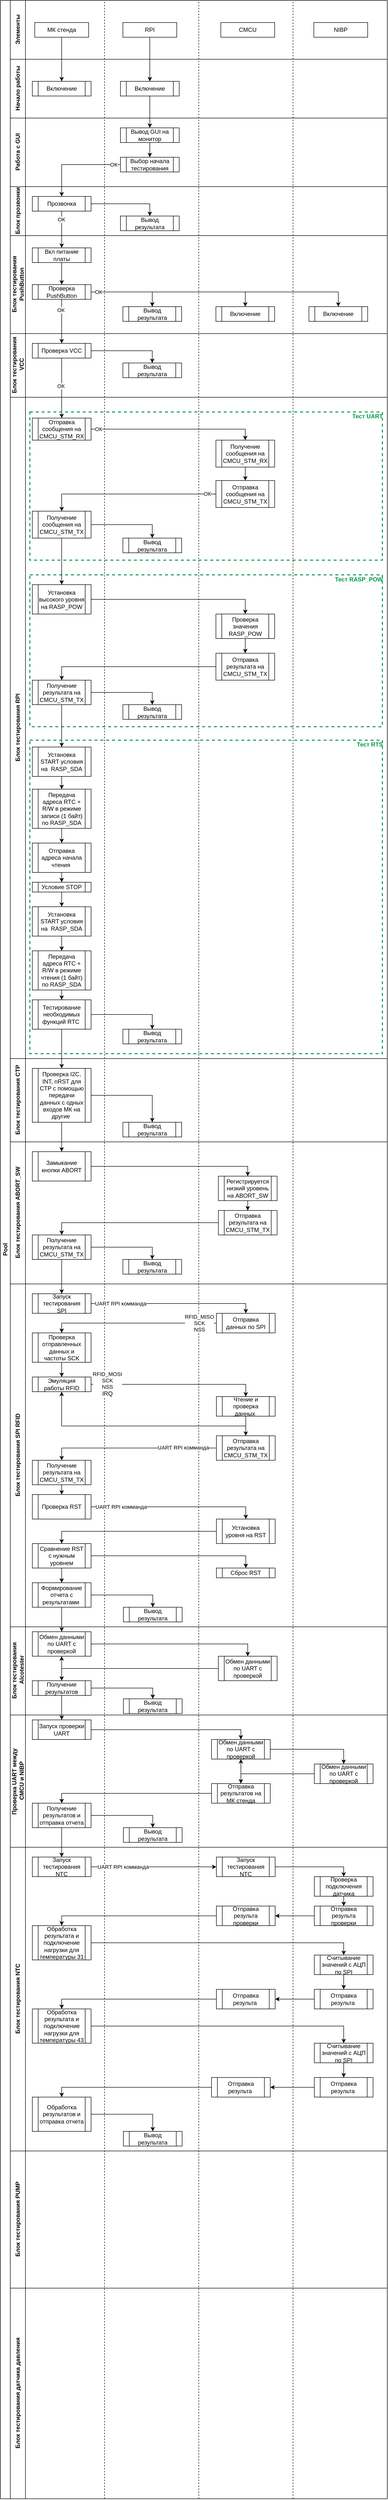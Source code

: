 <mxfile version="24.1.0" type="device">
  <diagram id="prtHgNgQTEPvFCAcTncT" name="Page-1">
    <mxGraphModel dx="1180" dy="2088" grid="1" gridSize="10" guides="1" tooltips="1" connect="1" arrows="1" fold="1" page="1" pageScale="1" pageWidth="827" pageHeight="1169" math="0" shadow="0">
      <root>
        <mxCell id="0" />
        <mxCell id="1" parent="0" />
        <mxCell id="dNxyNK7c78bLwvsdeMH5-19" value="Pool" style="swimlane;html=1;childLayout=stackLayout;resizeParent=1;resizeParentMax=0;horizontal=0;startSize=20;horizontalStack=0;" parent="1" vertex="1">
          <mxGeometry x="19" y="10" width="790" height="5100" as="geometry" />
        </mxCell>
        <mxCell id="dNxyNK7c78bLwvsdeMH5-20" value="Элементы" style="swimlane;html=1;startSize=31;horizontal=0;" parent="dNxyNK7c78bLwvsdeMH5-19" vertex="1">
          <mxGeometry x="20" width="770" height="120" as="geometry" />
        </mxCell>
        <mxCell id="VmHKf9ybYTrdxQRz-RQ7-4" value="МК стенда" style="rounded=0;whiteSpace=wrap;html=1;" vertex="1" parent="dNxyNK7c78bLwvsdeMH5-20">
          <mxGeometry x="50" y="45" width="110" height="30" as="geometry" />
        </mxCell>
        <mxCell id="VmHKf9ybYTrdxQRz-RQ7-5" value="RPI" style="rounded=0;whiteSpace=wrap;html=1;" vertex="1" parent="dNxyNK7c78bLwvsdeMH5-20">
          <mxGeometry x="230" y="45" width="110" height="30" as="geometry" />
        </mxCell>
        <mxCell id="VmHKf9ybYTrdxQRz-RQ7-6" value="CMCU" style="rounded=0;whiteSpace=wrap;html=1;" vertex="1" parent="dNxyNK7c78bLwvsdeMH5-20">
          <mxGeometry x="430" y="45" width="110" height="30" as="geometry" />
        </mxCell>
        <mxCell id="VmHKf9ybYTrdxQRz-RQ7-7" value="NIBP" style="rounded=0;whiteSpace=wrap;html=1;" vertex="1" parent="dNxyNK7c78bLwvsdeMH5-20">
          <mxGeometry x="620" y="45" width="110" height="30" as="geometry" />
        </mxCell>
        <mxCell id="dNxyNK7c78bLwvsdeMH5-21" value="Начало работы" style="swimlane;html=1;startSize=31;horizontal=0;" parent="dNxyNK7c78bLwvsdeMH5-19" vertex="1">
          <mxGeometry x="20" y="120" width="770" height="120" as="geometry" />
        </mxCell>
        <mxCell id="VmHKf9ybYTrdxQRz-RQ7-15" value="Включение" style="shape=process;whiteSpace=wrap;html=1;backgroundOutline=1;" vertex="1" parent="dNxyNK7c78bLwvsdeMH5-21">
          <mxGeometry x="45" y="45" width="120" height="30" as="geometry" />
        </mxCell>
        <mxCell id="VmHKf9ybYTrdxQRz-RQ7-16" value="Включение" style="shape=process;whiteSpace=wrap;html=1;backgroundOutline=1;" vertex="1" parent="dNxyNK7c78bLwvsdeMH5-21">
          <mxGeometry x="225" y="45" width="120" height="30" as="geometry" />
        </mxCell>
        <mxCell id="dNxyNK7c78bLwvsdeMH5-22" value="Работа с GUI" style="swimlane;html=1;startSize=31;horizontal=0;" parent="dNxyNK7c78bLwvsdeMH5-19" vertex="1">
          <mxGeometry x="20" y="240" width="770" height="140" as="geometry" />
        </mxCell>
        <mxCell id="VmHKf9ybYTrdxQRz-RQ7-30" value="Вывод GUI на монитор" style="shape=process;whiteSpace=wrap;html=1;backgroundOutline=1;" vertex="1" parent="dNxyNK7c78bLwvsdeMH5-22">
          <mxGeometry x="225" y="20" width="120" height="30" as="geometry" />
        </mxCell>
        <mxCell id="VmHKf9ybYTrdxQRz-RQ7-32" value="Выбор начала тестирования" style="shape=process;whiteSpace=wrap;html=1;backgroundOutline=1;" vertex="1" parent="dNxyNK7c78bLwvsdeMH5-22">
          <mxGeometry x="225" y="80" width="120" height="30" as="geometry" />
        </mxCell>
        <mxCell id="VmHKf9ybYTrdxQRz-RQ7-33" style="edgeStyle=orthogonalEdgeStyle;rounded=0;orthogonalLoop=1;jettySize=auto;html=1;entryX=0.5;entryY=0;entryDx=0;entryDy=0;" edge="1" parent="dNxyNK7c78bLwvsdeMH5-22" source="VmHKf9ybYTrdxQRz-RQ7-30" target="VmHKf9ybYTrdxQRz-RQ7-32">
          <mxGeometry relative="1" as="geometry" />
        </mxCell>
        <mxCell id="VmHKf9ybYTrdxQRz-RQ7-2" value="Блок прозвонки" style="swimlane;html=1;startSize=31;horizontal=0;" vertex="1" parent="dNxyNK7c78bLwvsdeMH5-19">
          <mxGeometry x="20" y="380" width="770" height="100" as="geometry" />
        </mxCell>
        <mxCell id="VmHKf9ybYTrdxQRz-RQ7-74" style="edgeStyle=orthogonalEdgeStyle;rounded=0;orthogonalLoop=1;jettySize=auto;html=1;" edge="1" parent="VmHKf9ybYTrdxQRz-RQ7-2" source="VmHKf9ybYTrdxQRz-RQ7-20" target="VmHKf9ybYTrdxQRz-RQ7-73">
          <mxGeometry relative="1" as="geometry" />
        </mxCell>
        <mxCell id="VmHKf9ybYTrdxQRz-RQ7-20" value="Прозвонка" style="shape=process;whiteSpace=wrap;html=1;backgroundOutline=1;" vertex="1" parent="VmHKf9ybYTrdxQRz-RQ7-2">
          <mxGeometry x="45" y="20" width="120" height="30" as="geometry" />
        </mxCell>
        <mxCell id="VmHKf9ybYTrdxQRz-RQ7-73" value="Вывод результата" style="shape=process;whiteSpace=wrap;html=1;backgroundOutline=1;" vertex="1" parent="VmHKf9ybYTrdxQRz-RQ7-2">
          <mxGeometry x="225" y="60" width="120" height="30" as="geometry" />
        </mxCell>
        <mxCell id="VmHKf9ybYTrdxQRz-RQ7-3" value="Блок тестирования&lt;div&gt;&lt;div&gt;PushButton&lt;/div&gt;&lt;/div&gt;" style="swimlane;html=1;startSize=31;horizontal=0;" vertex="1" parent="dNxyNK7c78bLwvsdeMH5-19">
          <mxGeometry x="20" y="480" width="770" height="200" as="geometry" />
        </mxCell>
        <mxCell id="VmHKf9ybYTrdxQRz-RQ7-36" value="Вкл питание платы" style="shape=process;whiteSpace=wrap;html=1;backgroundOutline=1;" vertex="1" parent="VmHKf9ybYTrdxQRz-RQ7-3">
          <mxGeometry x="45" y="25" width="120" height="30" as="geometry" />
        </mxCell>
        <mxCell id="VmHKf9ybYTrdxQRz-RQ7-46" value="Проверка PushButton" style="shape=process;whiteSpace=wrap;html=1;backgroundOutline=1;" vertex="1" parent="VmHKf9ybYTrdxQRz-RQ7-3">
          <mxGeometry x="45" y="100" width="120" height="30" as="geometry" />
        </mxCell>
        <mxCell id="VmHKf9ybYTrdxQRz-RQ7-76" value="Вывод результата" style="shape=process;whiteSpace=wrap;html=1;backgroundOutline=1;" vertex="1" parent="VmHKf9ybYTrdxQRz-RQ7-3">
          <mxGeometry x="230" y="145" width="120" height="30" as="geometry" />
        </mxCell>
        <mxCell id="VmHKf9ybYTrdxQRz-RQ7-22" value="Включение" style="shape=process;whiteSpace=wrap;html=1;backgroundOutline=1;" vertex="1" parent="VmHKf9ybYTrdxQRz-RQ7-3">
          <mxGeometry x="420" y="145" width="120" height="30" as="geometry" />
        </mxCell>
        <mxCell id="VmHKf9ybYTrdxQRz-RQ7-23" value="Включение" style="shape=process;whiteSpace=wrap;html=1;backgroundOutline=1;" vertex="1" parent="VmHKf9ybYTrdxQRz-RQ7-3">
          <mxGeometry x="610" y="145" width="120" height="30" as="geometry" />
        </mxCell>
        <mxCell id="VmHKf9ybYTrdxQRz-RQ7-47" style="edgeStyle=orthogonalEdgeStyle;rounded=0;orthogonalLoop=1;jettySize=auto;html=1;entryX=0.5;entryY=0;entryDx=0;entryDy=0;" edge="1" parent="VmHKf9ybYTrdxQRz-RQ7-3" source="VmHKf9ybYTrdxQRz-RQ7-36" target="VmHKf9ybYTrdxQRz-RQ7-46">
          <mxGeometry relative="1" as="geometry" />
        </mxCell>
        <mxCell id="VmHKf9ybYTrdxQRz-RQ7-77" style="edgeStyle=orthogonalEdgeStyle;rounded=0;orthogonalLoop=1;jettySize=auto;html=1;" edge="1" parent="VmHKf9ybYTrdxQRz-RQ7-3" source="VmHKf9ybYTrdxQRz-RQ7-46" target="VmHKf9ybYTrdxQRz-RQ7-76">
          <mxGeometry relative="1" as="geometry" />
        </mxCell>
        <mxCell id="VmHKf9ybYTrdxQRz-RQ7-138" value="" style="edgeStyle=orthogonalEdgeStyle;rounded=0;orthogonalLoop=1;jettySize=auto;html=1;" edge="1" parent="VmHKf9ybYTrdxQRz-RQ7-3" source="VmHKf9ybYTrdxQRz-RQ7-46" target="VmHKf9ybYTrdxQRz-RQ7-76">
          <mxGeometry relative="1" as="geometry" />
        </mxCell>
        <mxCell id="VmHKf9ybYTrdxQRz-RQ7-48" style="edgeStyle=orthogonalEdgeStyle;rounded=0;orthogonalLoop=1;jettySize=auto;html=1;entryX=0.5;entryY=0;entryDx=0;entryDy=0;" edge="1" parent="VmHKf9ybYTrdxQRz-RQ7-3" source="VmHKf9ybYTrdxQRz-RQ7-46" target="VmHKf9ybYTrdxQRz-RQ7-22">
          <mxGeometry relative="1" as="geometry" />
        </mxCell>
        <mxCell id="VmHKf9ybYTrdxQRz-RQ7-49" style="edgeStyle=orthogonalEdgeStyle;rounded=0;orthogonalLoop=1;jettySize=auto;html=1;entryX=0.5;entryY=0;entryDx=0;entryDy=0;" edge="1" parent="VmHKf9ybYTrdxQRz-RQ7-3" source="VmHKf9ybYTrdxQRz-RQ7-46" target="VmHKf9ybYTrdxQRz-RQ7-23">
          <mxGeometry relative="1" as="geometry" />
        </mxCell>
        <mxCell id="VmHKf9ybYTrdxQRz-RQ7-50" value="ОК" style="edgeLabel;html=1;align=center;verticalAlign=middle;resizable=0;points=[];" vertex="1" connectable="0" parent="VmHKf9ybYTrdxQRz-RQ7-49">
          <mxGeometry x="-0.914" y="-2" relative="1" as="geometry">
            <mxPoint x="-8" y="-2" as="offset" />
          </mxGeometry>
        </mxCell>
        <mxCell id="VmHKf9ybYTrdxQRz-RQ7-43" value="Блок тестирования&lt;div&gt;&amp;nbsp;VCC&lt;/div&gt;" style="swimlane;html=1;startSize=31;horizontal=0;" vertex="1" parent="dNxyNK7c78bLwvsdeMH5-19">
          <mxGeometry x="20" y="680" width="770" height="130" as="geometry" />
        </mxCell>
        <mxCell id="VmHKf9ybYTrdxQRz-RQ7-79" style="edgeStyle=orthogonalEdgeStyle;rounded=0;orthogonalLoop=1;jettySize=auto;html=1;entryX=0.5;entryY=0;entryDx=0;entryDy=0;" edge="1" parent="VmHKf9ybYTrdxQRz-RQ7-43" source="VmHKf9ybYTrdxQRz-RQ7-51" target="VmHKf9ybYTrdxQRz-RQ7-78">
          <mxGeometry relative="1" as="geometry" />
        </mxCell>
        <mxCell id="VmHKf9ybYTrdxQRz-RQ7-51" value="Проверка VCC" style="shape=process;whiteSpace=wrap;html=1;backgroundOutline=1;" vertex="1" parent="VmHKf9ybYTrdxQRz-RQ7-43">
          <mxGeometry x="45" y="20" width="120" height="30" as="geometry" />
        </mxCell>
        <mxCell id="VmHKf9ybYTrdxQRz-RQ7-78" value="Вывод результата" style="shape=process;whiteSpace=wrap;html=1;backgroundOutline=1;" vertex="1" parent="VmHKf9ybYTrdxQRz-RQ7-43">
          <mxGeometry x="230" y="60" width="120" height="30" as="geometry" />
        </mxCell>
        <mxCell id="VmHKf9ybYTrdxQRz-RQ7-8" value="" style="endArrow=none;dashed=1;html=1;rounded=0;entryX=0.25;entryY=0;entryDx=0;entryDy=0;exitX=0.25;exitY=1;exitDx=0;exitDy=0;" edge="1" parent="dNxyNK7c78bLwvsdeMH5-19" source="VmHKf9ybYTrdxQRz-RQ7-100" target="dNxyNK7c78bLwvsdeMH5-20">
          <mxGeometry width="50" height="50" relative="1" as="geometry">
            <mxPoint x="380" y="240" as="sourcePoint" />
            <mxPoint x="430" y="190" as="targetPoint" />
          </mxGeometry>
        </mxCell>
        <mxCell id="VmHKf9ybYTrdxQRz-RQ7-9" value="" style="endArrow=none;dashed=1;html=1;rounded=0;entryX=0.5;entryY=0;entryDx=0;entryDy=0;exitX=0.5;exitY=1;exitDx=0;exitDy=0;" edge="1" parent="dNxyNK7c78bLwvsdeMH5-19" source="VmHKf9ybYTrdxQRz-RQ7-100" target="dNxyNK7c78bLwvsdeMH5-20">
          <mxGeometry width="50" height="50" relative="1" as="geometry">
            <mxPoint x="400" y="1070" as="sourcePoint" />
            <mxPoint x="430" y="90" as="targetPoint" />
          </mxGeometry>
        </mxCell>
        <mxCell id="VmHKf9ybYTrdxQRz-RQ7-10" value="" style="endArrow=none;dashed=1;html=1;rounded=0;entryX=0.75;entryY=0;entryDx=0;entryDy=0;exitX=0.75;exitY=1;exitDx=0;exitDy=0;" edge="1" parent="dNxyNK7c78bLwvsdeMH5-19" source="VmHKf9ybYTrdxQRz-RQ7-100" target="dNxyNK7c78bLwvsdeMH5-20">
          <mxGeometry width="50" height="50" relative="1" as="geometry">
            <mxPoint x="380" y="140" as="sourcePoint" />
            <mxPoint x="430" y="90" as="targetPoint" />
          </mxGeometry>
        </mxCell>
        <mxCell id="VmHKf9ybYTrdxQRz-RQ7-17" style="edgeStyle=orthogonalEdgeStyle;rounded=0;orthogonalLoop=1;jettySize=auto;html=1;exitX=0.5;exitY=1;exitDx=0;exitDy=0;entryX=0.5;entryY=0;entryDx=0;entryDy=0;" edge="1" parent="dNxyNK7c78bLwvsdeMH5-19" source="VmHKf9ybYTrdxQRz-RQ7-4" target="VmHKf9ybYTrdxQRz-RQ7-15">
          <mxGeometry relative="1" as="geometry" />
        </mxCell>
        <mxCell id="VmHKf9ybYTrdxQRz-RQ7-18" style="edgeStyle=orthogonalEdgeStyle;rounded=0;orthogonalLoop=1;jettySize=auto;html=1;exitX=0.5;exitY=1;exitDx=0;exitDy=0;entryX=0.5;entryY=0;entryDx=0;entryDy=0;" edge="1" parent="dNxyNK7c78bLwvsdeMH5-19" source="VmHKf9ybYTrdxQRz-RQ7-5" target="VmHKf9ybYTrdxQRz-RQ7-16">
          <mxGeometry relative="1" as="geometry" />
        </mxCell>
        <mxCell id="VmHKf9ybYTrdxQRz-RQ7-31" style="edgeStyle=orthogonalEdgeStyle;rounded=0;orthogonalLoop=1;jettySize=auto;html=1;entryX=0.5;entryY=0;entryDx=0;entryDy=0;" edge="1" parent="dNxyNK7c78bLwvsdeMH5-19" source="VmHKf9ybYTrdxQRz-RQ7-16" target="VmHKf9ybYTrdxQRz-RQ7-30">
          <mxGeometry relative="1" as="geometry" />
        </mxCell>
        <mxCell id="VmHKf9ybYTrdxQRz-RQ7-34" style="edgeStyle=orthogonalEdgeStyle;rounded=0;orthogonalLoop=1;jettySize=auto;html=1;entryX=0.5;entryY=0;entryDx=0;entryDy=0;" edge="1" parent="dNxyNK7c78bLwvsdeMH5-19" source="VmHKf9ybYTrdxQRz-RQ7-32" target="VmHKf9ybYTrdxQRz-RQ7-20">
          <mxGeometry relative="1" as="geometry" />
        </mxCell>
        <mxCell id="VmHKf9ybYTrdxQRz-RQ7-35" value="ОК" style="edgeLabel;html=1;align=center;verticalAlign=middle;resizable=0;points=[];" vertex="1" connectable="0" parent="VmHKf9ybYTrdxQRz-RQ7-34">
          <mxGeometry x="-0.496" relative="1" as="geometry">
            <mxPoint x="32" as="offset" />
          </mxGeometry>
        </mxCell>
        <mxCell id="VmHKf9ybYTrdxQRz-RQ7-37" style="edgeStyle=orthogonalEdgeStyle;rounded=0;orthogonalLoop=1;jettySize=auto;html=1;entryX=0.5;entryY=0;entryDx=0;entryDy=0;" edge="1" parent="dNxyNK7c78bLwvsdeMH5-19" source="VmHKf9ybYTrdxQRz-RQ7-20" target="VmHKf9ybYTrdxQRz-RQ7-36">
          <mxGeometry relative="1" as="geometry" />
        </mxCell>
        <mxCell id="VmHKf9ybYTrdxQRz-RQ7-41" value="ОК" style="edgeLabel;html=1;align=center;verticalAlign=middle;resizable=0;points=[];" vertex="1" connectable="0" parent="VmHKf9ybYTrdxQRz-RQ7-37">
          <mxGeometry x="-0.553" y="-1" relative="1" as="geometry">
            <mxPoint as="offset" />
          </mxGeometry>
        </mxCell>
        <mxCell id="VmHKf9ybYTrdxQRz-RQ7-52" value="" style="edgeStyle=orthogonalEdgeStyle;rounded=0;orthogonalLoop=1;jettySize=auto;html=1;" edge="1" parent="dNxyNK7c78bLwvsdeMH5-19" source="VmHKf9ybYTrdxQRz-RQ7-46" target="VmHKf9ybYTrdxQRz-RQ7-51">
          <mxGeometry relative="1" as="geometry" />
        </mxCell>
        <mxCell id="VmHKf9ybYTrdxQRz-RQ7-53" value="ОК" style="edgeLabel;html=1;align=center;verticalAlign=middle;resizable=0;points=[];" vertex="1" connectable="0" parent="VmHKf9ybYTrdxQRz-RQ7-52">
          <mxGeometry x="-0.509" y="-2" relative="1" as="geometry">
            <mxPoint as="offset" />
          </mxGeometry>
        </mxCell>
        <mxCell id="VmHKf9ybYTrdxQRz-RQ7-55" style="edgeStyle=orthogonalEdgeStyle;rounded=0;orthogonalLoop=1;jettySize=auto;html=1;entryX=0.5;entryY=0;entryDx=0;entryDy=0;" edge="1" parent="dNxyNK7c78bLwvsdeMH5-19" source="VmHKf9ybYTrdxQRz-RQ7-51" target="VmHKf9ybYTrdxQRz-RQ7-62">
          <mxGeometry relative="1" as="geometry">
            <mxPoint x="125" y="970" as="targetPoint" />
          </mxGeometry>
        </mxCell>
        <mxCell id="VmHKf9ybYTrdxQRz-RQ7-56" value="ОК" style="edgeLabel;html=1;align=center;verticalAlign=middle;resizable=0;points=[];" vertex="1" connectable="0" parent="VmHKf9ybYTrdxQRz-RQ7-55">
          <mxGeometry x="-0.077" y="-2" relative="1" as="geometry">
            <mxPoint as="offset" />
          </mxGeometry>
        </mxCell>
        <mxCell id="VmHKf9ybYTrdxQRz-RQ7-44" value="Блок тестирования RPI" style="swimlane;html=1;startSize=31;horizontal=0;" vertex="1" parent="dNxyNK7c78bLwvsdeMH5-19">
          <mxGeometry x="20" y="810" width="770" height="1350" as="geometry" />
        </mxCell>
        <mxCell id="VmHKf9ybYTrdxQRz-RQ7-94" value="Тест RASP_POW" style="html=1;fontColor=#00994D;fontStyle=1;align=right;verticalAlign=top;spacing=0;labelBorderColor=none;fillColor=none;dashed=1;strokeWidth=2;strokeColor=#00994D;spacingLeft=4;spacingTop=-3;" vertex="1" parent="VmHKf9ybYTrdxQRz-RQ7-44">
          <mxGeometry x="40" y="362.5" width="720" height="310" as="geometry" />
        </mxCell>
        <mxCell id="VmHKf9ybYTrdxQRz-RQ7-91" value="Тест UART" style="html=1;fontColor=#00994D;fontStyle=1;align=right;verticalAlign=top;spacing=0;labelBorderColor=none;fillColor=none;dashed=1;strokeWidth=2;strokeColor=#00994D;spacingLeft=4;spacingTop=-3;" vertex="1" parent="VmHKf9ybYTrdxQRz-RQ7-44">
          <mxGeometry x="40" y="30" width="720" height="302.5" as="geometry" />
        </mxCell>
        <mxCell id="VmHKf9ybYTrdxQRz-RQ7-69" value="" style="edgeStyle=orthogonalEdgeStyle;rounded=0;orthogonalLoop=1;jettySize=auto;html=1;" edge="1" parent="VmHKf9ybYTrdxQRz-RQ7-44" source="VmHKf9ybYTrdxQRz-RQ7-57" target="VmHKf9ybYTrdxQRz-RQ7-68">
          <mxGeometry relative="1" as="geometry" />
        </mxCell>
        <mxCell id="VmHKf9ybYTrdxQRz-RQ7-57" value="Получение сообщения на CMCU_STM_RX" style="shape=process;whiteSpace=wrap;html=1;backgroundOutline=1;" vertex="1" parent="VmHKf9ybYTrdxQRz-RQ7-44">
          <mxGeometry x="420" y="87.5" width="120" height="55" as="geometry" />
        </mxCell>
        <mxCell id="VmHKf9ybYTrdxQRz-RQ7-66" style="edgeStyle=orthogonalEdgeStyle;rounded=0;orthogonalLoop=1;jettySize=auto;html=1;entryX=0.5;entryY=0;entryDx=0;entryDy=0;" edge="1" parent="VmHKf9ybYTrdxQRz-RQ7-44" source="VmHKf9ybYTrdxQRz-RQ7-62" target="VmHKf9ybYTrdxQRz-RQ7-57">
          <mxGeometry relative="1" as="geometry" />
        </mxCell>
        <mxCell id="VmHKf9ybYTrdxQRz-RQ7-67" value="ОК" style="edgeLabel;html=1;align=center;verticalAlign=middle;resizable=0;points=[];" vertex="1" connectable="0" parent="VmHKf9ybYTrdxQRz-RQ7-66">
          <mxGeometry x="-0.899" y="-2" relative="1" as="geometry">
            <mxPoint x="-2" y="-2" as="offset" />
          </mxGeometry>
        </mxCell>
        <mxCell id="VmHKf9ybYTrdxQRz-RQ7-62" value="Отправка сообщения на CMCU_STM_RX" style="shape=process;whiteSpace=wrap;html=1;backgroundOutline=1;" vertex="1" parent="VmHKf9ybYTrdxQRz-RQ7-44">
          <mxGeometry x="45" y="42.5" width="120" height="45" as="geometry" />
        </mxCell>
        <mxCell id="VmHKf9ybYTrdxQRz-RQ7-71" style="edgeStyle=orthogonalEdgeStyle;rounded=0;orthogonalLoop=1;jettySize=auto;html=1;" edge="1" parent="VmHKf9ybYTrdxQRz-RQ7-44" source="VmHKf9ybYTrdxQRz-RQ7-68" target="VmHKf9ybYTrdxQRz-RQ7-70">
          <mxGeometry relative="1" as="geometry" />
        </mxCell>
        <mxCell id="VmHKf9ybYTrdxQRz-RQ7-72" value="ОК" style="edgeLabel;html=1;align=center;verticalAlign=middle;resizable=0;points=[];" vertex="1" connectable="0" parent="VmHKf9ybYTrdxQRz-RQ7-71">
          <mxGeometry x="-0.894" y="-1" relative="1" as="geometry">
            <mxPoint as="offset" />
          </mxGeometry>
        </mxCell>
        <mxCell id="VmHKf9ybYTrdxQRz-RQ7-68" value="Отправка сообщения на CMCU_STM_TX" style="shape=process;whiteSpace=wrap;html=1;backgroundOutline=1;" vertex="1" parent="VmHKf9ybYTrdxQRz-RQ7-44">
          <mxGeometry x="420" y="170" width="120" height="55" as="geometry" />
        </mxCell>
        <mxCell id="VmHKf9ybYTrdxQRz-RQ7-83" style="edgeStyle=orthogonalEdgeStyle;rounded=0;orthogonalLoop=1;jettySize=auto;html=1;entryX=0.5;entryY=0;entryDx=0;entryDy=0;" edge="1" parent="VmHKf9ybYTrdxQRz-RQ7-44" source="VmHKf9ybYTrdxQRz-RQ7-70" target="VmHKf9ybYTrdxQRz-RQ7-82">
          <mxGeometry relative="1" as="geometry" />
        </mxCell>
        <mxCell id="VmHKf9ybYTrdxQRz-RQ7-93" style="edgeStyle=orthogonalEdgeStyle;rounded=0;orthogonalLoop=1;jettySize=auto;html=1;entryX=0.5;entryY=0;entryDx=0;entryDy=0;" edge="1" parent="VmHKf9ybYTrdxQRz-RQ7-44" source="VmHKf9ybYTrdxQRz-RQ7-70" target="VmHKf9ybYTrdxQRz-RQ7-92">
          <mxGeometry relative="1" as="geometry" />
        </mxCell>
        <mxCell id="VmHKf9ybYTrdxQRz-RQ7-70" value="Получение сообщения на CMCU_STM_TX" style="shape=process;whiteSpace=wrap;html=1;backgroundOutline=1;" vertex="1" parent="VmHKf9ybYTrdxQRz-RQ7-44">
          <mxGeometry x="45" y="232.5" width="120" height="55" as="geometry" />
        </mxCell>
        <mxCell id="VmHKf9ybYTrdxQRz-RQ7-85" style="edgeStyle=orthogonalEdgeStyle;rounded=0;orthogonalLoop=1;jettySize=auto;html=1;entryX=0.5;entryY=0;entryDx=0;entryDy=0;" edge="1" parent="VmHKf9ybYTrdxQRz-RQ7-44" source="VmHKf9ybYTrdxQRz-RQ7-82" target="VmHKf9ybYTrdxQRz-RQ7-84">
          <mxGeometry relative="1" as="geometry" />
        </mxCell>
        <mxCell id="VmHKf9ybYTrdxQRz-RQ7-82" value="Установка высокого уровня на RASP_POW&lt;span style=&quot;text-wrap: nowrap; color: rgba(0, 0, 0, 0); font-family: monospace; font-size: 0px; text-align: start;&quot;&gt;%3CmxGraphModel%3E%3Croot%3E%3CmxCell%20id%3D%220%22%2F%3E%3CmxCell%20id%3D%221%22%20parent%3D%220%22%2F%3E%3CmxCell%20id%3D%222%22%20value%3D%22%D0%9E%D1%82%D0%BF%D1%80%D0%B0%D0%B2%D0%BA%D0%B0%20%D0%BA%D0%BE%D0%BC%D0%B0%D0%BD%D0%B4%D1%8B%20%D0%B4%D0%BB%D1%8F%20%D1%82%D0%B5%D1%81%D1%82%D0%B0%20RASP_POW%22%20style%3D%22shape%3Dprocess%3BwhiteSpace%3Dwrap%3Bhtml%3D1%3BbackgroundOutline%3D1%3B%22%20vertex%3D%221%22%20parent%3D%221%22%3E%3CmxGeometry%20x%3D%2275%22%20y%3D%221280%22%20width%3D%22120%22%20height%3D%2260%22%20as%3D%22geometry%22%2F%3E%3C%2FmxCell%3E%3C%2Froot%3E%3C%2FmxGraphModel%3E&lt;/span&gt;" style="shape=process;whiteSpace=wrap;html=1;backgroundOutline=1;" vertex="1" parent="VmHKf9ybYTrdxQRz-RQ7-44">
          <mxGeometry x="45" y="382.5" width="120" height="60" as="geometry" />
        </mxCell>
        <mxCell id="VmHKf9ybYTrdxQRz-RQ7-89" style="edgeStyle=orthogonalEdgeStyle;rounded=0;orthogonalLoop=1;jettySize=auto;html=1;entryX=0.5;entryY=0;entryDx=0;entryDy=0;" edge="1" parent="VmHKf9ybYTrdxQRz-RQ7-44" source="VmHKf9ybYTrdxQRz-RQ7-84" target="VmHKf9ybYTrdxQRz-RQ7-88">
          <mxGeometry relative="1" as="geometry" />
        </mxCell>
        <mxCell id="VmHKf9ybYTrdxQRz-RQ7-84" value="Проверка значения RASP_POW&lt;span style=&quot;text-wrap: nowrap; color: rgba(0, 0, 0, 0); font-family: monospace; font-size: 0px; text-align: start;&quot;&gt;%3CmxGraphModel%3E%3Croot%3E%3CmxCell%20id%3D%220%22%2F%3E%3CmxCell%20id%3D%221%22%20parent%3D%220%22%2F%3E%3CmxCell%20id%3D%222%22%20value%3D%22%D0%A3%D1%81%D1%82%D0%B0%D0%BD%D0%BE%D0%B2%D0%BA%D0%B0%20%D0%B2%D1%8B%D1%81%D0%BE%D0%BA%D0%BE%D0%B3%D0%BE%20%D1%83%D1%80%D0%BE%D0%B2%D0%BD%D1%8F%20%D0%BD%D0%B0%20RASP_POW%26lt%3Bspan%20style%3D%26quot%3Bcolor%3A%20rgba(0%2C%200%2C%200%2C%200)%3B%20font-family%3A%20monospace%3B%20font-size%3A%200px%3B%20text-align%3A%20start%3B%20text-wrap%3A%20nowrap%3B%26quot%3B%26gt%3B%253CmxGraphModel%253E%253Croot%253E%253CmxCell%2520id%253D%25220%2522%252F%253E%253CmxCell%2520id%253D%25221%2522%2520parent%253D%25220%2522%252F%253E%253CmxCell%2520id%253D%25222%2522%2520value%253D%2522%25D0%259E%25D1%2582%25D0%25BF%25D1%2580%25D0%25B0%25D0%25B2%25D0%25BA%25D0%25B0%2520%25D0%25BA%25D0%25BE%25D0%25BC%25D0%25B0%25D0%25BD%25D0%25B4%25D1%258B%2520%25D0%25B4%25D0%25BB%25D1%258F%2520%25D1%2582%25D0%25B5%25D1%2581%25D1%2582%25D0%25B0%2520RASP_POW%2522%2520style%253D%2522shape%253Dprocess%253BwhiteSpace%253Dwrap%253Bhtml%253D1%253BbackgroundOutline%253D1%253B%2522%2520vertex%253D%25221%2522%2520parent%253D%25221%2522%253E%253CmxGeometry%2520x%253D%252275%2522%2520y%253D%25221280%2522%2520width%253D%2522120%2522%2520height%253D%252260%2522%2520as%253D%2522geometry%2522%252F%253E%253C%252FmxCell%253E%253C%252Froot%253E%253C%252FmxGraphModel%253E%26lt%3B%2Fspan%26gt%3B%22%20style%3D%22shape%3Dprocess%3BwhiteSpace%3Dwrap%3Bhtml%3D1%3BbackgroundOutline%3D1%3B%22%20vertex%3D%221%22%20parent%3D%221%22%3E%3CmxGeometry%20x%3D%22450%22%20y%3D%221340%22%20width%3D%22120%22%20height%3D%2250%22%20as%3D%22geometry%22%2F%3E%3C%2FmxCell%3E%3C%2Froot%3E%3C%2FmxGraphModel%3E&lt;/span&gt;" style="shape=process;whiteSpace=wrap;html=1;backgroundOutline=1;" vertex="1" parent="VmHKf9ybYTrdxQRz-RQ7-44">
          <mxGeometry x="420" y="442.5" width="120" height="50" as="geometry" />
        </mxCell>
        <mxCell id="VmHKf9ybYTrdxQRz-RQ7-96" style="edgeStyle=orthogonalEdgeStyle;rounded=0;orthogonalLoop=1;jettySize=auto;html=1;entryX=0.5;entryY=0;entryDx=0;entryDy=0;" edge="1" parent="VmHKf9ybYTrdxQRz-RQ7-44" source="VmHKf9ybYTrdxQRz-RQ7-86" target="VmHKf9ybYTrdxQRz-RQ7-95">
          <mxGeometry relative="1" as="geometry" />
        </mxCell>
        <mxCell id="VmHKf9ybYTrdxQRz-RQ7-107" style="edgeStyle=orthogonalEdgeStyle;rounded=0;orthogonalLoop=1;jettySize=auto;html=1;entryX=0.5;entryY=0;entryDx=0;entryDy=0;" edge="1" parent="VmHKf9ybYTrdxQRz-RQ7-44" source="VmHKf9ybYTrdxQRz-RQ7-86" target="VmHKf9ybYTrdxQRz-RQ7-105">
          <mxGeometry relative="1" as="geometry" />
        </mxCell>
        <mxCell id="VmHKf9ybYTrdxQRz-RQ7-86" value="Получение результата на CMCU_STM_TX" style="shape=process;whiteSpace=wrap;html=1;backgroundOutline=1;" vertex="1" parent="VmHKf9ybYTrdxQRz-RQ7-44">
          <mxGeometry x="45" y="577.5" width="120" height="50" as="geometry" />
        </mxCell>
        <mxCell id="VmHKf9ybYTrdxQRz-RQ7-90" style="edgeStyle=orthogonalEdgeStyle;rounded=0;orthogonalLoop=1;jettySize=auto;html=1;entryX=0.5;entryY=0;entryDx=0;entryDy=0;" edge="1" parent="VmHKf9ybYTrdxQRz-RQ7-44" source="VmHKf9ybYTrdxQRz-RQ7-88" target="VmHKf9ybYTrdxQRz-RQ7-86">
          <mxGeometry relative="1" as="geometry" />
        </mxCell>
        <mxCell id="VmHKf9ybYTrdxQRz-RQ7-88" value="Отправка результата на CMCU_STM_TX" style="shape=process;whiteSpace=wrap;html=1;backgroundOutline=1;" vertex="1" parent="VmHKf9ybYTrdxQRz-RQ7-44">
          <mxGeometry x="420" y="522.5" width="120" height="55" as="geometry" />
        </mxCell>
        <mxCell id="VmHKf9ybYTrdxQRz-RQ7-92" value="Вывод результата" style="shape=process;whiteSpace=wrap;html=1;backgroundOutline=1;" vertex="1" parent="VmHKf9ybYTrdxQRz-RQ7-44">
          <mxGeometry x="230" y="287.5" width="120" height="30" as="geometry" />
        </mxCell>
        <mxCell id="VmHKf9ybYTrdxQRz-RQ7-95" value="Вывод результата" style="shape=process;whiteSpace=wrap;html=1;backgroundOutline=1;" vertex="1" parent="VmHKf9ybYTrdxQRz-RQ7-44">
          <mxGeometry x="230" y="627.5" width="120" height="30" as="geometry" />
        </mxCell>
        <mxCell id="VmHKf9ybYTrdxQRz-RQ7-104" value="Тест RTS" style="html=1;fontColor=#00994D;fontStyle=1;align=right;verticalAlign=top;spacing=0;labelBorderColor=none;fillColor=none;dashed=1;strokeWidth=2;strokeColor=#00994D;spacingLeft=4;spacingTop=-3;" vertex="1" parent="VmHKf9ybYTrdxQRz-RQ7-44">
          <mxGeometry x="40" y="700" width="720" height="640" as="geometry" />
        </mxCell>
        <mxCell id="VmHKf9ybYTrdxQRz-RQ7-108" style="edgeStyle=orthogonalEdgeStyle;rounded=0;orthogonalLoop=1;jettySize=auto;html=1;entryX=0.5;entryY=0;entryDx=0;entryDy=0;" edge="1" parent="VmHKf9ybYTrdxQRz-RQ7-44" source="VmHKf9ybYTrdxQRz-RQ7-105" target="VmHKf9ybYTrdxQRz-RQ7-106">
          <mxGeometry relative="1" as="geometry" />
        </mxCell>
        <mxCell id="VmHKf9ybYTrdxQRz-RQ7-105" value="Установка START условия на&amp;nbsp; RASP_SDA&lt;span style=&quot;text-wrap: nowrap; color: rgba(0, 0, 0, 0); font-family: monospace; font-size: 0px; text-align: start;&quot;&gt;%3CmxGraphModel%3E%3Croot%3E%3CmxCell%20id%3D%220%22%2F%3E%3CmxCell%20id%3D%221%22%20parent%3D%220%22%2F%3E%3CmxCell%20id%3D%222%22%20value%3D%22%D0%9E%D1%82%D0%BF%D1%80%D0%B0%D0%B2%D0%BA%D0%B0%20%D0%BA%D0%BE%D0%BC%D0%B0%D0%BD%D0%B4%D1%8B%20%D0%B4%D0%BB%D1%8F%20%D1%82%D0%B5%D1%81%D1%82%D0%B0%20RASP_POW%22%20style%3D%22shape%3Dprocess%3BwhiteSpace%3Dwrap%3Bhtml%3D1%3BbackgroundOutline%3D1%3B%22%20vertex%3D%221%22%20parent%3D%221%22%3E%3CmxGeometry%20x%3D%2275%22%20y%3D%221280%22%20width%3D%22120%22%20height%3D%2260%22%20as%3D%22geometry%22%2F%3E%3C%2FmxCell%3E%3C%2Froot%3E%3C%2FmxGraphModel%3E&lt;/span&gt;" style="shape=process;whiteSpace=wrap;html=1;backgroundOutline=1;" vertex="1" parent="VmHKf9ybYTrdxQRz-RQ7-44">
          <mxGeometry x="45" y="714" width="120" height="60" as="geometry" />
        </mxCell>
        <mxCell id="VmHKf9ybYTrdxQRz-RQ7-110" style="edgeStyle=orthogonalEdgeStyle;rounded=0;orthogonalLoop=1;jettySize=auto;html=1;exitX=0.5;exitY=1;exitDx=0;exitDy=0;entryX=0.5;entryY=0;entryDx=0;entryDy=0;" edge="1" parent="VmHKf9ybYTrdxQRz-RQ7-44" source="VmHKf9ybYTrdxQRz-RQ7-106" target="VmHKf9ybYTrdxQRz-RQ7-109">
          <mxGeometry relative="1" as="geometry" />
        </mxCell>
        <mxCell id="VmHKf9ybYTrdxQRz-RQ7-106" value="Передача адреса RTC + R/W в режиме записи (1 байт) по RASP_SDA&lt;span style=&quot;color: rgba(0, 0, 0, 0); font-family: monospace; font-size: 0px; text-align: start; text-wrap: nowrap;&quot;&gt;%3CmxGraphModel%3E%3Croot%3E%3CmxCell%20id%3D%220%22%2F%3E%3CmxCell%20id%3D%221%22%20parent%3D%220%22%2F%3E%3CmxCell%20id%3D%222%22%20value%3D%22%D0%A3%D1%81%D1%82%D0%B0%D0%BD%D0%BE%D0%B2%D0%BA%D0%B0%20%D1%81%D1%82%D0%B0%D1%80%D0%BE%D0%B2%D0%BE%D0%B3%D0%BE%20%D1%83%D1%81%D0%BB%D0%BE%D0%B2%D0%B8%D1%8F%20%D0%BD%D0%B0%26amp%3Bnbsp%3B%20RASP_SDA%26lt%3Bspan%20style%3D%26quot%3Btext-wrap%3A%20nowrap%3B%20color%3A%20rgba(0%2C%200%2C%200%2C%200)%3B%20font-family%3A%20monospace%3B%20font-size%3A%200px%3B%20text-align%3A%20start%3B%26quot%3B%26gt%3B%253CmxGraphModel%253E%253Croot%253E%253CmxCell%2520id%253D%25220%2522%252F%253E%253CmxCell%2520id%253D%25221%2522%2520parent%253D%25220%2522%252F%253E%253CmxCell%2520id%253D%25222%2522%2520value%253D%2522%25D0%259E%25D1%2582%25D0%25BF%25D1%2580%25D0%25B0%25D0%25B2%25D0%25BA%25D0%25B0%2520%25D0%25BA%25D0%25BE%25D0%25BC%25D0%25B0%25D0%25BD%25D0%25B4%25D1%258B%2520%25D0%25B4%25D0%25BB%25D1%258F%2520%25D1%2582%25D0%25B5%25D1%2581%25D1%2582%25D0%25B0%2520RASP_POW%2522%2520style%253D%2522shape%253Dprocess%253BwhiteSpace%253Dwrap%253Bhtml%253D1%253BbackgroundOutline%253D1%253B%2522%2520vertex%253D%25221%2522%2520parent%253D%25221%2522%253E%253CmxGeometry%2520x%253D%252275%2522%2520y%253D%25221280%2522%2520width%253D%2522120%2522%2520height%253D%252260%2522%2520as%253D%2522geometry%2522%252F%253E%253C%252FmxCell%253E%253C%252Froot%253E%253C%252FmxGraphModel%253E%26lt%3B%2Fspan%26gt%3B%22%20style%3D%22shape%3Dprocess%3BwhiteSpace%3Dwrap%3Bhtml%3D1%3BbackgroundOutline%3D1%3B%22%20vertex%3D%221%22%20parent%3D%221%22%3E%3CmxGeometry%20x%3D%2275%22%20y%3D%221694%22%20width%3D%22120%22%20height%3D%2260%22%20as%3D%22geometry%22%2F%3E%3C%2FmxCell%3E%3C%2Froot%3E%3C%2FmxGraphModel%3E&lt;/span&gt;&lt;span style=&quot;color: rgba(0, 0, 0, 0); font-family: monospace; font-size: 0px; text-align: start; text-wrap: nowrap;&quot;&gt;%3CmxGraphModel%3E%3Croot%3E%3CmxCell%20id%3D%220%22%2F%3E%3CmxCell%20id%3D%221%22%20parent%3D%220%22%2F%3E%3CmxCell%20id%3D%222%22%20value%3D%22%D0%A3%D1%81%D1%82%D0%B0%D0%BD%D0%BE%D0%B2%D0%BA%D0%B0%20%D1%81%D1%82%D0%B0%D1%80%D0%BE%D0%B2%D0%BE%D0%B3%D0%BE%20%D1%83%D1%81%D0%BB%D0%BE%D0%B2%D0%B8%D1%8F%20%D0%BD%D0%B0%26amp%3Bnbsp%3B%20RASP_SDA%26lt%3Bspan%20style%3D%26quot%3Btext-wrap%3A%20nowrap%3B%20color%3A%20rgba(0%2C%200%2C%200%2C%200)%3B%20font-family%3A%20monospace%3B%20font-size%3A%200px%3B%20text-align%3A%20start%3B%26quot%3B%26gt%3B%253CmxGraphModel%253E%253Croot%253E%253CmxCell%2520id%253D%25220%2522%252F%253E%253CmxCell%2520id%253D%25221%2522%2520parent%253D%25220%2522%252F%253E%253CmxCell%2520id%253D%25222%2522%2520value%253D%2522%25D0%259E%25D1%2582%25D0%25BF%25D1%2580%25D0%25B0%25D0%25B2%25D0%25BA%25D0%25B0%2520%25D0%25BA%25D0%25BE%25D0%25BC%25D0%25B0%25D0%25BD%25D0%25B4%25D1%258B%2520%25D0%25B4%25D0%25BB%25D1%258F%2520%25D1%2582%25D0%25B5%25D1%2581%25D1%2582%25D0%25B0%2520RASP_POW%2522%2520style%253D%2522shape%253Dprocess%253BwhiteSpace%253Dwrap%253Bhtml%253D1%253BbackgroundOutline%253D1%253B%2522%2520vertex%253D%25221%2522%2520parent%253D%25221%2522%253E%253CmxGeometry%2520x%253D%252275%2522%2520y%253D%25221280%2522%2520width%253D%2522120%2522%2520height%253D%252260%2522%2520as%253D%2522geometry%2522%252F%253E%253C%252FmxCell%253E%253C%252Froot%253E%253C%252FmxGraphModel%253E%26lt%3B%2Fspan%26gt%3B%22%20style%3D%22shape%3Dprocess%3BwhiteSpace%3Dwrap%3Bhtml%3D1%3BbackgroundOutline%3D1%3B%22%20vertex%3D%221%22%20parent%3D%221%22%3E%3CmxGeometry%20x%3D%2275%22%20y%3D%221694%22%20width%3D%22120%22%20height%3D%2260%22%20as%3D%22geometry%22%2F%3E%3C%2FmxCell%3E%3C%2Froot%3E%3C%2FmxGraphModel%3E&lt;/span&gt;" style="shape=process;whiteSpace=wrap;html=1;backgroundOutline=1;" vertex="1" parent="VmHKf9ybYTrdxQRz-RQ7-44">
          <mxGeometry x="45" y="800" width="120" height="80" as="geometry" />
        </mxCell>
        <mxCell id="VmHKf9ybYTrdxQRz-RQ7-112" style="edgeStyle=orthogonalEdgeStyle;rounded=0;orthogonalLoop=1;jettySize=auto;html=1;exitX=0.5;exitY=1;exitDx=0;exitDy=0;entryX=0.5;entryY=0;entryDx=0;entryDy=0;" edge="1" parent="VmHKf9ybYTrdxQRz-RQ7-44" source="VmHKf9ybYTrdxQRz-RQ7-109" target="VmHKf9ybYTrdxQRz-RQ7-111">
          <mxGeometry relative="1" as="geometry" />
        </mxCell>
        <mxCell id="VmHKf9ybYTrdxQRz-RQ7-109" value="Отправка адреса начала чтения&amp;nbsp;" style="shape=process;whiteSpace=wrap;html=1;backgroundOutline=1;" vertex="1" parent="VmHKf9ybYTrdxQRz-RQ7-44">
          <mxGeometry x="45" y="910" width="120" height="60" as="geometry" />
        </mxCell>
        <mxCell id="VmHKf9ybYTrdxQRz-RQ7-114" style="edgeStyle=orthogonalEdgeStyle;rounded=0;orthogonalLoop=1;jettySize=auto;html=1;entryX=0.5;entryY=0;entryDx=0;entryDy=0;" edge="1" parent="VmHKf9ybYTrdxQRz-RQ7-44" source="VmHKf9ybYTrdxQRz-RQ7-111" target="VmHKf9ybYTrdxQRz-RQ7-113">
          <mxGeometry relative="1" as="geometry" />
        </mxCell>
        <mxCell id="VmHKf9ybYTrdxQRz-RQ7-111" value="Условие STOP" style="shape=process;whiteSpace=wrap;html=1;backgroundOutline=1;" vertex="1" parent="VmHKf9ybYTrdxQRz-RQ7-44">
          <mxGeometry x="45" y="990" width="120" height="20" as="geometry" />
        </mxCell>
        <mxCell id="VmHKf9ybYTrdxQRz-RQ7-116" style="edgeStyle=orthogonalEdgeStyle;rounded=0;orthogonalLoop=1;jettySize=auto;html=1;entryX=0.5;entryY=0;entryDx=0;entryDy=0;" edge="1" parent="VmHKf9ybYTrdxQRz-RQ7-44" source="VmHKf9ybYTrdxQRz-RQ7-113" target="VmHKf9ybYTrdxQRz-RQ7-115">
          <mxGeometry relative="1" as="geometry" />
        </mxCell>
        <mxCell id="VmHKf9ybYTrdxQRz-RQ7-113" value="Установка START условия на&amp;nbsp; RASP_SDA&lt;span style=&quot;text-wrap: nowrap; color: rgba(0, 0, 0, 0); font-family: monospace; font-size: 0px; text-align: start;&quot;&gt;%3CmxGraphModel%3E%3Croot%3E%3CmxCell%20id%3D%220%22%2F%3E%3CmxCell%20id%3D%221%22%20parent%3D%220%22%2F%3E%3CmxCell%20id%3D%222%22%20value%3D%22%D0%9E%D1%82%D0%BF%D1%80%D0%B0%D0%B2%D0%BA%D0%B0%20%D0%BA%D0%BE%D0%BC%D0%B0%D0%BD%D0%B4%D1%8B%20%D0%B4%D0%BB%D1%8F%20%D1%82%D0%B5%D1%81%D1%82%D0%B0%20RASP_POW%22%20style%3D%22shape%3Dprocess%3BwhiteSpace%3Dwrap%3Bhtml%3D1%3BbackgroundOutline%3D1%3B%22%20vertex%3D%221%22%20parent%3D%221%22%3E%3CmxGeometry%20x%3D%2275%22%20y%3D%221280%22%20width%3D%22120%22%20height%3D%2260%22%20as%3D%22geometry%22%2F%3E%3C%2FmxCell%3E%3C%2Froot%3E%3C%2FmxGraphModel%3E&lt;/span&gt;" style="shape=process;whiteSpace=wrap;html=1;backgroundOutline=1;" vertex="1" parent="VmHKf9ybYTrdxQRz-RQ7-44">
          <mxGeometry x="45" y="1040" width="120" height="60" as="geometry" />
        </mxCell>
        <mxCell id="VmHKf9ybYTrdxQRz-RQ7-118" style="edgeStyle=orthogonalEdgeStyle;rounded=0;orthogonalLoop=1;jettySize=auto;html=1;exitX=0.5;exitY=1;exitDx=0;exitDy=0;entryX=0.5;entryY=0;entryDx=0;entryDy=0;" edge="1" parent="VmHKf9ybYTrdxQRz-RQ7-44" source="VmHKf9ybYTrdxQRz-RQ7-115" target="VmHKf9ybYTrdxQRz-RQ7-117">
          <mxGeometry relative="1" as="geometry" />
        </mxCell>
        <mxCell id="VmHKf9ybYTrdxQRz-RQ7-115" value="Передача адреса RTC + R/W в режиме чтения (1 байт) по RASP_SDA&lt;span style=&quot;color: rgba(0, 0, 0, 0); font-family: monospace; font-size: 0px; text-align: start; text-wrap: nowrap;&quot;&gt;%3CmxGraphModel%3E%3Croot%3E%3CmxCell%20id%3D%220%22%2F%3E%3CmxCell%20id%3D%221%22%20parent%3D%220%22%2F%3E%3CmxCell%20id%3D%222%22%20value%3D%22%D0%A3%D1%81%D1%82%D0%B0%D0%BD%D0%BE%D0%B2%D0%BA%D0%B0%20%D1%81%D1%82%D0%B0%D1%80%D0%BE%D0%B2%D0%BE%D0%B3%D0%BE%20%D1%83%D1%81%D0%BB%D0%BE%D0%B2%D0%B8%D1%8F%20%D0%BD%D0%B0%26amp%3Bnbsp%3B%20RASP_SDA%26lt%3Bspan%20style%3D%26quot%3Btext-wrap%3A%20nowrap%3B%20color%3A%20rgba(0%2C%200%2C%200%2C%200)%3B%20font-family%3A%20monospace%3B%20font-size%3A%200px%3B%20text-align%3A%20start%3B%26quot%3B%26gt%3B%253CmxGraphModel%253E%253Croot%253E%253CmxCell%2520id%253D%25220%2522%252F%253E%253CmxCell%2520id%253D%25221%2522%2520parent%253D%25220%2522%252F%253E%253CmxCell%2520id%253D%25222%2522%2520value%253D%2522%25D0%259E%25D1%2582%25D0%25BF%25D1%2580%25D0%25B0%25D0%25B2%25D0%25BA%25D0%25B0%2520%25D0%25BA%25D0%25BE%25D0%25BC%25D0%25B0%25D0%25BD%25D0%25B4%25D1%258B%2520%25D0%25B4%25D0%25BB%25D1%258F%2520%25D1%2582%25D0%25B5%25D1%2581%25D1%2582%25D0%25B0%2520RASP_POW%2522%2520style%253D%2522shape%253Dprocess%253BwhiteSpace%253Dwrap%253Bhtml%253D1%253BbackgroundOutline%253D1%253B%2522%2520vertex%253D%25221%2522%2520parent%253D%25221%2522%253E%253CmxGeometry%2520x%253D%252275%2522%2520y%253D%25221280%2522%2520width%253D%2522120%2522%2520height%253D%252260%2522%2520as%253D%2522geometry%2522%252F%253E%253C%252FmxCell%253E%253C%252Froot%253E%253C%252FmxGraphModel%253E%26lt%3B%2Fspan%26gt%3B%22%20style%3D%22shape%3Dprocess%3BwhiteSpace%3Dwrap%3Bhtml%3D1%3BbackgroundOutline%3D1%3B%22%20vertex%3D%221%22%20parent%3D%221%22%3E%3CmxGeometry%20x%3D%2275%22%20y%3D%221694%22%20width%3D%22120%22%20height%3D%2260%22%20as%3D%22geometry%22%2F%3E%3C%2FmxCell%3E%3C%2Froot%3E%3C%2FmxGraphModel%3E&lt;/span&gt;&lt;span style=&quot;color: rgba(0, 0, 0, 0); font-family: monospace; font-size: 0px; text-align: start; text-wrap: nowrap;&quot;&gt;%3CmxGraphModel%3E%3Croot%3E%3CmxCell%20id%3D%220%22%2F%3E%3CmxCell%20id%3D%221%22%20parent%3D%220%22%2F%3E%3CmxCell%20id%3D%222%22%20value%3D%22%D0%A3%D1%81%D1%82%D0%B0%D0%BD%D0%BE%D0%B2%D0%BA%D0%B0%20%D1%81%D1%82%D0%B0%D1%80%D0%BE%D0%B2%D0%BE%D0%B3%D0%BE%20%D1%83%D1%81%D0%BB%D0%BE%D0%B2%D0%B8%D1%8F%20%D0%BD%D0%B0%26amp%3Bnbsp%3B%20RASP_SDA%26lt%3Bspan%20style%3D%26quot%3Btext-wrap%3A%20nowrap%3B%20color%3A%20rgba(0%2C%200%2C%200%2C%200)%3B%20font-family%3A%20monospace%3B%20font-size%3A%200px%3B%20text-align%3A%20start%3B%26quot%3B%26gt%3B%253CmxGraphModel%253E%253Croot%253E%253CmxCell%2520id%253D%25220%2522%252F%253E%253CmxCell%2520id%253D%25221%2522%2520parent%253D%25220%2522%252F%253E%253CmxCell%2520id%253D%25222%2522%2520value%253D%2522%25D0%259E%25D1%2582%25D0%25BF%25D1%2580%25D0%25B0%25D0%25B2%25D0%25BA%25D0%25B0%2520%25D0%25BA%25D0%25BE%25D0%25BC%25D0%25B0%25D0%25BD%25D0%25B4%25D1%258B%2520%25D0%25B4%25D0%25BB%25D1%258F%2520%25D1%2582%25D0%25B5%25D1%2581%25D1%2582%25D0%25B0%2520RASP_POW%2522%2520style%253D%2522shape%253Dprocess%253BwhiteSpace%253Dwrap%253Bhtml%253D1%253BbackgroundOutline%253D1%253B%2522%2520vertex%253D%25221%2522%2520parent%253D%25221%2522%253E%253CmxGeometry%2520x%253D%252275%2522%2520y%253D%25221280%2522%2520width%253D%2522120%2522%2520height%253D%252260%2522%2520as%253D%2522geometry%2522%252F%253E%253C%252FmxCell%253E%253C%252Froot%253E%253C%252FmxGraphModel%253E%26lt%3B%2Fspan%26gt%3B%22%20style%3D%22shape%3Dprocess%3BwhiteSpace%3Dwrap%3Bhtml%3D1%3BbackgroundOutline%3D1%3B%22%20vertex%3D%221%22%20parent%3D%221%22%3E%3CmxGeometry%20x%3D%2275%22%20y%3D%221694%22%20width%3D%22120%22%20height%3D%2260%22%20as%3D%22geometry%22%2F%3E%3C%2FmxCell%3E%3C%2Froot%3E%3C%2FmxGraphModel%3E&lt;/span&gt;" style="shape=process;whiteSpace=wrap;html=1;backgroundOutline=1;" vertex="1" parent="VmHKf9ybYTrdxQRz-RQ7-44">
          <mxGeometry x="45" y="1130" width="120" height="80" as="geometry" />
        </mxCell>
        <mxCell id="VmHKf9ybYTrdxQRz-RQ7-120" style="edgeStyle=orthogonalEdgeStyle;rounded=0;orthogonalLoop=1;jettySize=auto;html=1;entryX=0.5;entryY=0;entryDx=0;entryDy=0;" edge="1" parent="VmHKf9ybYTrdxQRz-RQ7-44" source="VmHKf9ybYTrdxQRz-RQ7-117" target="VmHKf9ybYTrdxQRz-RQ7-119">
          <mxGeometry relative="1" as="geometry" />
        </mxCell>
        <mxCell id="VmHKf9ybYTrdxQRz-RQ7-117" value="Тестирование необходимых функций RTC&amp;nbsp;" style="shape=process;whiteSpace=wrap;html=1;backgroundOutline=1;" vertex="1" parent="VmHKf9ybYTrdxQRz-RQ7-44">
          <mxGeometry x="45" y="1230" width="120" height="60" as="geometry" />
        </mxCell>
        <mxCell id="VmHKf9ybYTrdxQRz-RQ7-119" value="Вывод результата" style="shape=process;whiteSpace=wrap;html=1;backgroundOutline=1;" vertex="1" parent="VmHKf9ybYTrdxQRz-RQ7-44">
          <mxGeometry x="230" y="1290" width="120" height="30" as="geometry" />
        </mxCell>
        <mxCell id="VmHKf9ybYTrdxQRz-RQ7-97" value="Блок тестирования CTP" style="swimlane;html=1;startSize=31;horizontal=0;" vertex="1" parent="dNxyNK7c78bLwvsdeMH5-19">
          <mxGeometry x="20" y="2160" width="770" height="170" as="geometry" />
        </mxCell>
        <mxCell id="VmHKf9ybYTrdxQRz-RQ7-127" style="edgeStyle=orthogonalEdgeStyle;rounded=0;orthogonalLoop=1;jettySize=auto;html=1;entryX=0.5;entryY=0;entryDx=0;entryDy=0;" edge="1" parent="VmHKf9ybYTrdxQRz-RQ7-97" source="VmHKf9ybYTrdxQRz-RQ7-125" target="VmHKf9ybYTrdxQRz-RQ7-126">
          <mxGeometry relative="1" as="geometry" />
        </mxCell>
        <mxCell id="VmHKf9ybYTrdxQRz-RQ7-125" value="Проверка I2C, INT, nRST для CTP c помощью передачи данных с одных входов МК на другие&amp;nbsp;" style="shape=process;whiteSpace=wrap;html=1;backgroundOutline=1;" vertex="1" parent="VmHKf9ybYTrdxQRz-RQ7-97">
          <mxGeometry x="45" y="20" width="120" height="110" as="geometry" />
        </mxCell>
        <mxCell id="VmHKf9ybYTrdxQRz-RQ7-126" value="Вывод результата" style="shape=process;whiteSpace=wrap;html=1;backgroundOutline=1;" vertex="1" parent="VmHKf9ybYTrdxQRz-RQ7-97">
          <mxGeometry x="230" y="130" width="120" height="30" as="geometry" />
        </mxCell>
        <mxCell id="VmHKf9ybYTrdxQRz-RQ7-103" value="Блок тестирования ABORT_SW" style="swimlane;html=1;startSize=31;horizontal=0;" vertex="1" parent="dNxyNK7c78bLwvsdeMH5-19">
          <mxGeometry x="20" y="2330" width="770" height="290" as="geometry" />
        </mxCell>
        <mxCell id="VmHKf9ybYTrdxQRz-RQ7-131" style="edgeStyle=orthogonalEdgeStyle;rounded=0;orthogonalLoop=1;jettySize=auto;html=1;entryX=0.5;entryY=0;entryDx=0;entryDy=0;" edge="1" parent="VmHKf9ybYTrdxQRz-RQ7-103" source="VmHKf9ybYTrdxQRz-RQ7-128" target="VmHKf9ybYTrdxQRz-RQ7-130">
          <mxGeometry relative="1" as="geometry" />
        </mxCell>
        <mxCell id="VmHKf9ybYTrdxQRz-RQ7-128" value="Замыкание кнопки ABORT" style="shape=process;whiteSpace=wrap;html=1;backgroundOutline=1;" vertex="1" parent="VmHKf9ybYTrdxQRz-RQ7-103">
          <mxGeometry x="45" y="20" width="120" height="60" as="geometry" />
        </mxCell>
        <mxCell id="VmHKf9ybYTrdxQRz-RQ7-133" value="" style="edgeStyle=orthogonalEdgeStyle;rounded=0;orthogonalLoop=1;jettySize=auto;html=1;" edge="1" parent="VmHKf9ybYTrdxQRz-RQ7-103" source="VmHKf9ybYTrdxQRz-RQ7-130" target="VmHKf9ybYTrdxQRz-RQ7-132">
          <mxGeometry relative="1" as="geometry" />
        </mxCell>
        <mxCell id="VmHKf9ybYTrdxQRz-RQ7-130" value="Регистрируется низкий уровень на&amp;nbsp;ABORT_SW" style="shape=process;whiteSpace=wrap;html=1;backgroundOutline=1;" vertex="1" parent="VmHKf9ybYTrdxQRz-RQ7-103">
          <mxGeometry x="425" y="70" width="120" height="50" as="geometry" />
        </mxCell>
        <mxCell id="VmHKf9ybYTrdxQRz-RQ7-136" style="edgeStyle=orthogonalEdgeStyle;rounded=0;orthogonalLoop=1;jettySize=auto;html=1;entryX=0.5;entryY=0;entryDx=0;entryDy=0;" edge="1" parent="VmHKf9ybYTrdxQRz-RQ7-103" source="VmHKf9ybYTrdxQRz-RQ7-132" target="VmHKf9ybYTrdxQRz-RQ7-134">
          <mxGeometry relative="1" as="geometry" />
        </mxCell>
        <mxCell id="VmHKf9ybYTrdxQRz-RQ7-132" value="Отправка результата на CMCU_STM_TX" style="shape=process;whiteSpace=wrap;html=1;backgroundOutline=1;" vertex="1" parent="VmHKf9ybYTrdxQRz-RQ7-103">
          <mxGeometry x="425" y="140" width="120" height="50" as="geometry" />
        </mxCell>
        <mxCell id="VmHKf9ybYTrdxQRz-RQ7-137" style="edgeStyle=orthogonalEdgeStyle;rounded=0;orthogonalLoop=1;jettySize=auto;html=1;entryX=0.5;entryY=0;entryDx=0;entryDy=0;" edge="1" parent="VmHKf9ybYTrdxQRz-RQ7-103" source="VmHKf9ybYTrdxQRz-RQ7-134" target="VmHKf9ybYTrdxQRz-RQ7-135">
          <mxGeometry relative="1" as="geometry" />
        </mxCell>
        <mxCell id="VmHKf9ybYTrdxQRz-RQ7-134" value="Получение результата на CMCU_STM_TX" style="shape=process;whiteSpace=wrap;html=1;backgroundOutline=1;" vertex="1" parent="VmHKf9ybYTrdxQRz-RQ7-103">
          <mxGeometry x="45" y="190" width="120" height="50" as="geometry" />
        </mxCell>
        <mxCell id="VmHKf9ybYTrdxQRz-RQ7-135" value="Вывод результата" style="shape=process;whiteSpace=wrap;html=1;backgroundOutline=1;" vertex="1" parent="VmHKf9ybYTrdxQRz-RQ7-103">
          <mxGeometry x="230" y="240" width="120" height="30" as="geometry" />
        </mxCell>
        <mxCell id="VmHKf9ybYTrdxQRz-RQ7-102" value="Блок тестирования SPI RFID" style="swimlane;html=1;startSize=31;horizontal=0;" vertex="1" parent="dNxyNK7c78bLwvsdeMH5-19">
          <mxGeometry x="20" y="2620" width="770" height="700" as="geometry" />
        </mxCell>
        <mxCell id="VmHKf9ybYTrdxQRz-RQ7-145" value="" style="edgeStyle=orthogonalEdgeStyle;rounded=0;orthogonalLoop=1;jettySize=auto;html=1;entryX=0.5;entryY=0;entryDx=0;entryDy=0;" edge="1" parent="VmHKf9ybYTrdxQRz-RQ7-102" source="VmHKf9ybYTrdxQRz-RQ7-142" target="VmHKf9ybYTrdxQRz-RQ7-144">
          <mxGeometry relative="1" as="geometry" />
        </mxCell>
        <mxCell id="VmHKf9ybYTrdxQRz-RQ7-151" value="UART RPI комманда" style="edgeLabel;html=1;align=center;verticalAlign=middle;resizable=0;points=[];" vertex="1" connectable="0" parent="VmHKf9ybYTrdxQRz-RQ7-145">
          <mxGeometry x="-0.882" relative="1" as="geometry">
            <mxPoint x="40" as="offset" />
          </mxGeometry>
        </mxCell>
        <mxCell id="VmHKf9ybYTrdxQRz-RQ7-142" value="Запуск тестирования SPI" style="shape=process;whiteSpace=wrap;html=1;backgroundOutline=1;" vertex="1" parent="VmHKf9ybYTrdxQRz-RQ7-102">
          <mxGeometry x="45" y="20" width="120" height="40" as="geometry" />
        </mxCell>
        <mxCell id="VmHKf9ybYTrdxQRz-RQ7-147" style="edgeStyle=orthogonalEdgeStyle;rounded=0;orthogonalLoop=1;jettySize=auto;html=1;entryX=0.5;entryY=0;entryDx=0;entryDy=0;" edge="1" parent="VmHKf9ybYTrdxQRz-RQ7-102" source="VmHKf9ybYTrdxQRz-RQ7-144" target="VmHKf9ybYTrdxQRz-RQ7-146">
          <mxGeometry relative="1" as="geometry" />
        </mxCell>
        <mxCell id="VmHKf9ybYTrdxQRz-RQ7-152" value="RFID_MISO&lt;br&gt;SCK&lt;br&gt;NSS" style="edgeLabel;html=1;align=center;verticalAlign=middle;resizable=0;points=[];" vertex="1" connectable="0" parent="VmHKf9ybYTrdxQRz-RQ7-147">
          <mxGeometry x="-0.841" relative="1" as="geometry">
            <mxPoint x="-9" as="offset" />
          </mxGeometry>
        </mxCell>
        <mxCell id="VmHKf9ybYTrdxQRz-RQ7-144" value="Отправка данных по SPI" style="shape=process;whiteSpace=wrap;html=1;backgroundOutline=1;" vertex="1" parent="VmHKf9ybYTrdxQRz-RQ7-102">
          <mxGeometry x="421" y="60" width="120" height="40" as="geometry" />
        </mxCell>
        <mxCell id="VmHKf9ybYTrdxQRz-RQ7-149" value="" style="edgeStyle=orthogonalEdgeStyle;rounded=0;orthogonalLoop=1;jettySize=auto;html=1;" edge="1" parent="VmHKf9ybYTrdxQRz-RQ7-102" source="VmHKf9ybYTrdxQRz-RQ7-146" target="VmHKf9ybYTrdxQRz-RQ7-148">
          <mxGeometry relative="1" as="geometry" />
        </mxCell>
        <mxCell id="VmHKf9ybYTrdxQRz-RQ7-146" value="Проверка отправленных данных и частоты SCK" style="shape=process;whiteSpace=wrap;html=1;backgroundOutline=1;" vertex="1" parent="VmHKf9ybYTrdxQRz-RQ7-102">
          <mxGeometry x="45" y="100" width="120" height="60" as="geometry" />
        </mxCell>
        <mxCell id="VmHKf9ybYTrdxQRz-RQ7-153" style="edgeStyle=orthogonalEdgeStyle;rounded=0;orthogonalLoop=1;jettySize=auto;html=1;entryX=0.5;entryY=0;entryDx=0;entryDy=0;" edge="1" parent="VmHKf9ybYTrdxQRz-RQ7-102" source="VmHKf9ybYTrdxQRz-RQ7-148" target="VmHKf9ybYTrdxQRz-RQ7-150">
          <mxGeometry relative="1" as="geometry" />
        </mxCell>
        <mxCell id="VmHKf9ybYTrdxQRz-RQ7-154" value="RFID_MOSI&lt;br&gt;SCK&lt;br&gt;NSS&lt;div&gt;&lt;span style=&quot;font-size: 12px; text-wrap: wrap; background-color: rgb(251, 251, 251);&quot;&gt;IRQ&lt;/span&gt;&lt;br&gt;&lt;/div&gt;" style="edgeLabel;html=1;align=center;verticalAlign=middle;resizable=0;points=[];" vertex="1" connectable="0" parent="VmHKf9ybYTrdxQRz-RQ7-153">
          <mxGeometry x="-0.808" y="1" relative="1" as="geometry">
            <mxPoint as="offset" />
          </mxGeometry>
        </mxCell>
        <mxCell id="VmHKf9ybYTrdxQRz-RQ7-148" value="Эмуляция работы RFID" style="shape=process;whiteSpace=wrap;html=1;backgroundOutline=1;" vertex="1" parent="VmHKf9ybYTrdxQRz-RQ7-102">
          <mxGeometry x="45" y="190" width="120" height="30" as="geometry" />
        </mxCell>
        <mxCell id="VmHKf9ybYTrdxQRz-RQ7-156" style="edgeStyle=orthogonalEdgeStyle;rounded=0;orthogonalLoop=1;jettySize=auto;html=1;exitX=0.5;exitY=1;exitDx=0;exitDy=0;" edge="1" parent="VmHKf9ybYTrdxQRz-RQ7-102" source="VmHKf9ybYTrdxQRz-RQ7-150" target="VmHKf9ybYTrdxQRz-RQ7-155">
          <mxGeometry relative="1" as="geometry" />
        </mxCell>
        <mxCell id="VmHKf9ybYTrdxQRz-RQ7-161" style="edgeStyle=orthogonalEdgeStyle;rounded=0;orthogonalLoop=1;jettySize=auto;html=1;exitX=0.5;exitY=1;exitDx=0;exitDy=0;entryX=0.5;entryY=1;entryDx=0;entryDy=0;" edge="1" parent="VmHKf9ybYTrdxQRz-RQ7-102" source="VmHKf9ybYTrdxQRz-RQ7-150" target="VmHKf9ybYTrdxQRz-RQ7-148">
          <mxGeometry relative="1" as="geometry" />
        </mxCell>
        <mxCell id="VmHKf9ybYTrdxQRz-RQ7-150" value="Чтение и проверка данных&amp;nbsp;" style="shape=process;whiteSpace=wrap;html=1;backgroundOutline=1;" vertex="1" parent="VmHKf9ybYTrdxQRz-RQ7-102">
          <mxGeometry x="421" y="230" width="120" height="40" as="geometry" />
        </mxCell>
        <mxCell id="VmHKf9ybYTrdxQRz-RQ7-158" style="edgeStyle=orthogonalEdgeStyle;rounded=0;orthogonalLoop=1;jettySize=auto;html=1;entryX=0.5;entryY=0;entryDx=0;entryDy=0;" edge="1" parent="VmHKf9ybYTrdxQRz-RQ7-102" source="VmHKf9ybYTrdxQRz-RQ7-155" target="VmHKf9ybYTrdxQRz-RQ7-157">
          <mxGeometry relative="1" as="geometry" />
        </mxCell>
        <mxCell id="VmHKf9ybYTrdxQRz-RQ7-163" value="UART RPI комманда" style="edgeLabel;html=1;align=center;verticalAlign=middle;resizable=0;points=[];" vertex="1" connectable="0" parent="VmHKf9ybYTrdxQRz-RQ7-158">
          <mxGeometry x="-0.601" y="-1" relative="1" as="geometry">
            <mxPoint as="offset" />
          </mxGeometry>
        </mxCell>
        <mxCell id="VmHKf9ybYTrdxQRz-RQ7-155" value="Отправка результата на CMCU_STM_TX" style="shape=process;whiteSpace=wrap;html=1;backgroundOutline=1;" vertex="1" parent="VmHKf9ybYTrdxQRz-RQ7-102">
          <mxGeometry x="421" y="310" width="120" height="50" as="geometry" />
        </mxCell>
        <mxCell id="VmHKf9ybYTrdxQRz-RQ7-162" style="edgeStyle=orthogonalEdgeStyle;rounded=0;orthogonalLoop=1;jettySize=auto;html=1;entryX=0.5;entryY=0;entryDx=0;entryDy=0;" edge="1" parent="VmHKf9ybYTrdxQRz-RQ7-102" source="VmHKf9ybYTrdxQRz-RQ7-157" target="VmHKf9ybYTrdxQRz-RQ7-159">
          <mxGeometry relative="1" as="geometry" />
        </mxCell>
        <mxCell id="VmHKf9ybYTrdxQRz-RQ7-157" value="Получение результата на CMCU_STM_TX" style="shape=process;whiteSpace=wrap;html=1;backgroundOutline=1;" vertex="1" parent="VmHKf9ybYTrdxQRz-RQ7-102">
          <mxGeometry x="45" y="360" width="120" height="50" as="geometry" />
        </mxCell>
        <mxCell id="VmHKf9ybYTrdxQRz-RQ7-166" style="edgeStyle=orthogonalEdgeStyle;rounded=0;orthogonalLoop=1;jettySize=auto;html=1;entryX=0.5;entryY=0;entryDx=0;entryDy=0;" edge="1" parent="VmHKf9ybYTrdxQRz-RQ7-102" source="VmHKf9ybYTrdxQRz-RQ7-159" target="VmHKf9ybYTrdxQRz-RQ7-165">
          <mxGeometry relative="1" as="geometry" />
        </mxCell>
        <mxCell id="VmHKf9ybYTrdxQRz-RQ7-167" value="UART RPI комманда" style="edgeLabel;html=1;align=center;verticalAlign=middle;resizable=0;points=[];" vertex="1" connectable="0" parent="VmHKf9ybYTrdxQRz-RQ7-166">
          <mxGeometry x="-0.754" y="-2" relative="1" as="geometry">
            <mxPoint x="19" y="-2" as="offset" />
          </mxGeometry>
        </mxCell>
        <mxCell id="VmHKf9ybYTrdxQRz-RQ7-159" value="Проверка RST" style="shape=process;whiteSpace=wrap;html=1;backgroundOutline=1;" vertex="1" parent="VmHKf9ybYTrdxQRz-RQ7-102">
          <mxGeometry x="45" y="430" width="120" height="50" as="geometry" />
        </mxCell>
        <mxCell id="VmHKf9ybYTrdxQRz-RQ7-169" style="edgeStyle=orthogonalEdgeStyle;rounded=0;orthogonalLoop=1;jettySize=auto;html=1;entryX=0.5;entryY=0;entryDx=0;entryDy=0;" edge="1" parent="VmHKf9ybYTrdxQRz-RQ7-102" source="VmHKf9ybYTrdxQRz-RQ7-165" target="VmHKf9ybYTrdxQRz-RQ7-168">
          <mxGeometry relative="1" as="geometry" />
        </mxCell>
        <mxCell id="VmHKf9ybYTrdxQRz-RQ7-165" value="Установка уровня на RST" style="shape=process;whiteSpace=wrap;html=1;backgroundOutline=1;" vertex="1" parent="VmHKf9ybYTrdxQRz-RQ7-102">
          <mxGeometry x="421" y="480" width="120" height="50" as="geometry" />
        </mxCell>
        <mxCell id="VmHKf9ybYTrdxQRz-RQ7-171" style="edgeStyle=orthogonalEdgeStyle;rounded=0;orthogonalLoop=1;jettySize=auto;html=1;entryX=0.5;entryY=0;entryDx=0;entryDy=0;" edge="1" parent="VmHKf9ybYTrdxQRz-RQ7-102" source="VmHKf9ybYTrdxQRz-RQ7-168" target="VmHKf9ybYTrdxQRz-RQ7-170">
          <mxGeometry relative="1" as="geometry" />
        </mxCell>
        <mxCell id="VmHKf9ybYTrdxQRz-RQ7-175" style="edgeStyle=orthogonalEdgeStyle;rounded=0;orthogonalLoop=1;jettySize=auto;html=1;entryX=0.5;entryY=0;entryDx=0;entryDy=0;" edge="1" parent="VmHKf9ybYTrdxQRz-RQ7-102" source="VmHKf9ybYTrdxQRz-RQ7-168" target="VmHKf9ybYTrdxQRz-RQ7-174">
          <mxGeometry relative="1" as="geometry" />
        </mxCell>
        <mxCell id="VmHKf9ybYTrdxQRz-RQ7-168" value="Сравнение RST с нужным уровнем" style="shape=process;whiteSpace=wrap;html=1;backgroundOutline=1;" vertex="1" parent="VmHKf9ybYTrdxQRz-RQ7-102">
          <mxGeometry x="45" y="530" width="120" height="50" as="geometry" />
        </mxCell>
        <mxCell id="VmHKf9ybYTrdxQRz-RQ7-170" value="Сброс RST" style="shape=process;whiteSpace=wrap;html=1;backgroundOutline=1;" vertex="1" parent="VmHKf9ybYTrdxQRz-RQ7-102">
          <mxGeometry x="421" y="580" width="120" height="20" as="geometry" />
        </mxCell>
        <mxCell id="VmHKf9ybYTrdxQRz-RQ7-177" style="edgeStyle=orthogonalEdgeStyle;rounded=0;orthogonalLoop=1;jettySize=auto;html=1;entryX=0.5;entryY=0;entryDx=0;entryDy=0;" edge="1" parent="VmHKf9ybYTrdxQRz-RQ7-102" source="VmHKf9ybYTrdxQRz-RQ7-174" target="VmHKf9ybYTrdxQRz-RQ7-176">
          <mxGeometry relative="1" as="geometry" />
        </mxCell>
        <mxCell id="VmHKf9ybYTrdxQRz-RQ7-174" value="Формирование отчета с результатами&amp;nbsp;" style="shape=process;whiteSpace=wrap;html=1;backgroundOutline=1;" vertex="1" parent="VmHKf9ybYTrdxQRz-RQ7-102">
          <mxGeometry x="45" y="610" width="120" height="50" as="geometry" />
        </mxCell>
        <mxCell id="VmHKf9ybYTrdxQRz-RQ7-176" value="Вывод результата" style="shape=process;whiteSpace=wrap;html=1;backgroundOutline=1;" vertex="1" parent="VmHKf9ybYTrdxQRz-RQ7-102">
          <mxGeometry x="231" y="660" width="120" height="30" as="geometry" />
        </mxCell>
        <mxCell id="VmHKf9ybYTrdxQRz-RQ7-101" value="Блок тестирования&lt;div&gt;&amp;nbsp;Alcotester&lt;/div&gt;" style="swimlane;html=1;startSize=31;horizontal=0;" vertex="1" parent="dNxyNK7c78bLwvsdeMH5-19">
          <mxGeometry x="20" y="3320" width="770" height="180" as="geometry" />
        </mxCell>
        <mxCell id="VmHKf9ybYTrdxQRz-RQ7-190" style="edgeStyle=orthogonalEdgeStyle;rounded=0;orthogonalLoop=1;jettySize=auto;html=1;entryX=0.5;entryY=1;entryDx=0;entryDy=0;" edge="1" parent="VmHKf9ybYTrdxQRz-RQ7-101" source="VmHKf9ybYTrdxQRz-RQ7-181" target="VmHKf9ybYTrdxQRz-RQ7-183">
          <mxGeometry relative="1" as="geometry" />
        </mxCell>
        <mxCell id="VmHKf9ybYTrdxQRz-RQ7-191" style="edgeStyle=orthogonalEdgeStyle;rounded=0;orthogonalLoop=1;jettySize=auto;html=1;entryX=0.5;entryY=0;entryDx=0;entryDy=0;" edge="1" parent="VmHKf9ybYTrdxQRz-RQ7-101" source="VmHKf9ybYTrdxQRz-RQ7-181" target="VmHKf9ybYTrdxQRz-RQ7-189">
          <mxGeometry relative="1" as="geometry" />
        </mxCell>
        <mxCell id="VmHKf9ybYTrdxQRz-RQ7-181" value="Обмен данными по UART c проверкой" style="shape=process;whiteSpace=wrap;html=1;backgroundOutline=1;" vertex="1" parent="VmHKf9ybYTrdxQRz-RQ7-101">
          <mxGeometry x="425" y="60" width="120" height="50" as="geometry" />
        </mxCell>
        <mxCell id="VmHKf9ybYTrdxQRz-RQ7-184" style="edgeStyle=orthogonalEdgeStyle;rounded=0;orthogonalLoop=1;jettySize=auto;html=1;entryX=0.5;entryY=0;entryDx=0;entryDy=0;" edge="1" parent="VmHKf9ybYTrdxQRz-RQ7-101" source="VmHKf9ybYTrdxQRz-RQ7-183" target="VmHKf9ybYTrdxQRz-RQ7-181">
          <mxGeometry relative="1" as="geometry" />
        </mxCell>
        <mxCell id="VmHKf9ybYTrdxQRz-RQ7-183" value="Обмен данными по UART с проверкой" style="shape=process;whiteSpace=wrap;html=1;backgroundOutline=1;" vertex="1" parent="VmHKf9ybYTrdxQRz-RQ7-101">
          <mxGeometry x="45" y="10" width="120" height="50" as="geometry" />
        </mxCell>
        <mxCell id="VmHKf9ybYTrdxQRz-RQ7-193" style="edgeStyle=orthogonalEdgeStyle;rounded=0;orthogonalLoop=1;jettySize=auto;html=1;entryX=0.5;entryY=0;entryDx=0;entryDy=0;" edge="1" parent="VmHKf9ybYTrdxQRz-RQ7-101" source="VmHKf9ybYTrdxQRz-RQ7-189" target="VmHKf9ybYTrdxQRz-RQ7-192">
          <mxGeometry relative="1" as="geometry" />
        </mxCell>
        <mxCell id="VmHKf9ybYTrdxQRz-RQ7-189" value="Получение результатов" style="shape=process;whiteSpace=wrap;html=1;backgroundOutline=1;" vertex="1" parent="VmHKf9ybYTrdxQRz-RQ7-101">
          <mxGeometry x="45" y="110" width="120" height="30" as="geometry" />
        </mxCell>
        <mxCell id="VmHKf9ybYTrdxQRz-RQ7-192" value="Вывод результата" style="shape=process;whiteSpace=wrap;html=1;backgroundOutline=1;" vertex="1" parent="VmHKf9ybYTrdxQRz-RQ7-101">
          <mxGeometry x="231" y="147" width="120" height="30" as="geometry" />
        </mxCell>
        <mxCell id="VmHKf9ybYTrdxQRz-RQ7-202" value="Проверка UART между&amp;nbsp;&lt;div&gt;CMCU и NIBP&lt;/div&gt;" style="swimlane;html=1;startSize=31;horizontal=0;" vertex="1" parent="dNxyNK7c78bLwvsdeMH5-19">
          <mxGeometry x="20" y="3500" width="770" height="270" as="geometry" />
        </mxCell>
        <mxCell id="VmHKf9ybYTrdxQRz-RQ7-207" style="edgeStyle=orthogonalEdgeStyle;rounded=0;orthogonalLoop=1;jettySize=auto;html=1;entryX=0.5;entryY=0;entryDx=0;entryDy=0;" edge="1" parent="VmHKf9ybYTrdxQRz-RQ7-202" source="VmHKf9ybYTrdxQRz-RQ7-203" target="VmHKf9ybYTrdxQRz-RQ7-205">
          <mxGeometry relative="1" as="geometry" />
        </mxCell>
        <mxCell id="VmHKf9ybYTrdxQRz-RQ7-203" value="Запуск проверки UART" style="shape=process;whiteSpace=wrap;html=1;backgroundOutline=1;" vertex="1" parent="VmHKf9ybYTrdxQRz-RQ7-202">
          <mxGeometry x="45" y="10" width="120" height="40" as="geometry" />
        </mxCell>
        <mxCell id="VmHKf9ybYTrdxQRz-RQ7-209" value="" style="edgeStyle=orthogonalEdgeStyle;rounded=0;orthogonalLoop=1;jettySize=auto;html=1;" edge="1" parent="VmHKf9ybYTrdxQRz-RQ7-202" source="VmHKf9ybYTrdxQRz-RQ7-205" target="VmHKf9ybYTrdxQRz-RQ7-208">
          <mxGeometry relative="1" as="geometry" />
        </mxCell>
        <mxCell id="VmHKf9ybYTrdxQRz-RQ7-205" value="Обмен данными по UART с проверкой" style="shape=process;whiteSpace=wrap;html=1;backgroundOutline=1;" vertex="1" parent="VmHKf9ybYTrdxQRz-RQ7-202">
          <mxGeometry x="411" y="50" width="120" height="40" as="geometry" />
        </mxCell>
        <mxCell id="VmHKf9ybYTrdxQRz-RQ7-210" style="edgeStyle=orthogonalEdgeStyle;rounded=0;orthogonalLoop=1;jettySize=auto;html=1;" edge="1" parent="VmHKf9ybYTrdxQRz-RQ7-202" source="VmHKf9ybYTrdxQRz-RQ7-208" target="VmHKf9ybYTrdxQRz-RQ7-205">
          <mxGeometry relative="1" as="geometry" />
        </mxCell>
        <mxCell id="VmHKf9ybYTrdxQRz-RQ7-212" style="edgeStyle=orthogonalEdgeStyle;rounded=0;orthogonalLoop=1;jettySize=auto;html=1;entryX=0.5;entryY=0;entryDx=0;entryDy=0;" edge="1" parent="VmHKf9ybYTrdxQRz-RQ7-202" source="VmHKf9ybYTrdxQRz-RQ7-208" target="VmHKf9ybYTrdxQRz-RQ7-211">
          <mxGeometry relative="1" as="geometry" />
        </mxCell>
        <mxCell id="VmHKf9ybYTrdxQRz-RQ7-208" value="Обмен данными по UART с проверкой" style="shape=process;whiteSpace=wrap;html=1;backgroundOutline=1;" vertex="1" parent="VmHKf9ybYTrdxQRz-RQ7-202">
          <mxGeometry x="621" y="100" width="120" height="40" as="geometry" />
        </mxCell>
        <mxCell id="VmHKf9ybYTrdxQRz-RQ7-215" value="" style="edgeStyle=orthogonalEdgeStyle;rounded=0;orthogonalLoop=1;jettySize=auto;html=1;entryX=0.5;entryY=0;entryDx=0;entryDy=0;" edge="1" parent="VmHKf9ybYTrdxQRz-RQ7-202" source="VmHKf9ybYTrdxQRz-RQ7-211" target="VmHKf9ybYTrdxQRz-RQ7-214">
          <mxGeometry relative="1" as="geometry" />
        </mxCell>
        <mxCell id="VmHKf9ybYTrdxQRz-RQ7-211" value="Отправка результатов на МК стенда" style="shape=process;whiteSpace=wrap;html=1;backgroundOutline=1;" vertex="1" parent="VmHKf9ybYTrdxQRz-RQ7-202">
          <mxGeometry x="411" y="140" width="120" height="40" as="geometry" />
        </mxCell>
        <mxCell id="VmHKf9ybYTrdxQRz-RQ7-217" style="edgeStyle=orthogonalEdgeStyle;rounded=0;orthogonalLoop=1;jettySize=auto;html=1;entryX=0.5;entryY=0;entryDx=0;entryDy=0;" edge="1" parent="VmHKf9ybYTrdxQRz-RQ7-202" source="VmHKf9ybYTrdxQRz-RQ7-214" target="VmHKf9ybYTrdxQRz-RQ7-216">
          <mxGeometry relative="1" as="geometry" />
        </mxCell>
        <mxCell id="VmHKf9ybYTrdxQRz-RQ7-214" value="Получение результатов и отправка отчета" style="shape=process;whiteSpace=wrap;html=1;backgroundOutline=1;" vertex="1" parent="VmHKf9ybYTrdxQRz-RQ7-202">
          <mxGeometry x="45" y="180" width="120" height="50" as="geometry" />
        </mxCell>
        <mxCell id="VmHKf9ybYTrdxQRz-RQ7-216" value="Вывод результата" style="shape=process;whiteSpace=wrap;html=1;backgroundOutline=1;" vertex="1" parent="VmHKf9ybYTrdxQRz-RQ7-202">
          <mxGeometry x="231" y="230" width="120" height="30" as="geometry" />
        </mxCell>
        <mxCell id="VmHKf9ybYTrdxQRz-RQ7-440" style="edgeStyle=orthogonalEdgeStyle;rounded=0;orthogonalLoop=1;jettySize=auto;html=1;exitX=0.5;exitY=1;exitDx=0;exitDy=0;" edge="1" parent="VmHKf9ybYTrdxQRz-RQ7-202" source="VmHKf9ybYTrdxQRz-RQ7-211" target="VmHKf9ybYTrdxQRz-RQ7-211">
          <mxGeometry relative="1" as="geometry" />
        </mxCell>
        <mxCell id="VmHKf9ybYTrdxQRz-RQ7-140" value="Блок тестирования NTC" style="swimlane;html=1;startSize=31;horizontal=0;" vertex="1" parent="dNxyNK7c78bLwvsdeMH5-19">
          <mxGeometry x="20" y="3770" width="770" height="620" as="geometry" />
        </mxCell>
        <mxCell id="VmHKf9ybYTrdxQRz-RQ7-197" style="edgeStyle=orthogonalEdgeStyle;rounded=0;orthogonalLoop=1;jettySize=auto;html=1;entryX=0;entryY=0.5;entryDx=0;entryDy=0;" edge="1" parent="VmHKf9ybYTrdxQRz-RQ7-140" source="VmHKf9ybYTrdxQRz-RQ7-194" target="VmHKf9ybYTrdxQRz-RQ7-196">
          <mxGeometry relative="1" as="geometry" />
        </mxCell>
        <mxCell id="VmHKf9ybYTrdxQRz-RQ7-198" value="UART RPI комманда" style="edgeLabel;html=1;align=center;verticalAlign=middle;resizable=0;points=[];" vertex="1" connectable="0" parent="VmHKf9ybYTrdxQRz-RQ7-197">
          <mxGeometry x="-0.661" y="1" relative="1" as="geometry">
            <mxPoint x="21" y="1" as="offset" />
          </mxGeometry>
        </mxCell>
        <mxCell id="VmHKf9ybYTrdxQRz-RQ7-194" value="Запуск тестирования NTC" style="shape=process;whiteSpace=wrap;html=1;backgroundOutline=1;" vertex="1" parent="VmHKf9ybYTrdxQRz-RQ7-140">
          <mxGeometry x="45" y="20" width="120" height="40" as="geometry" />
        </mxCell>
        <mxCell id="VmHKf9ybYTrdxQRz-RQ7-200" style="edgeStyle=orthogonalEdgeStyle;rounded=0;orthogonalLoop=1;jettySize=auto;html=1;entryX=0.5;entryY=0;entryDx=0;entryDy=0;" edge="1" parent="VmHKf9ybYTrdxQRz-RQ7-140" source="VmHKf9ybYTrdxQRz-RQ7-196" target="VmHKf9ybYTrdxQRz-RQ7-199">
          <mxGeometry relative="1" as="geometry" />
        </mxCell>
        <mxCell id="VmHKf9ybYTrdxQRz-RQ7-196" value="Запуск тестирования NTC" style="shape=process;whiteSpace=wrap;html=1;backgroundOutline=1;" vertex="1" parent="VmHKf9ybYTrdxQRz-RQ7-140">
          <mxGeometry x="421" y="20" width="120" height="40" as="geometry" />
        </mxCell>
        <mxCell id="VmHKf9ybYTrdxQRz-RQ7-220" value="" style="edgeStyle=orthogonalEdgeStyle;rounded=0;orthogonalLoop=1;jettySize=auto;html=1;" edge="1" parent="VmHKf9ybYTrdxQRz-RQ7-140" source="VmHKf9ybYTrdxQRz-RQ7-199" target="VmHKf9ybYTrdxQRz-RQ7-219">
          <mxGeometry relative="1" as="geometry" />
        </mxCell>
        <mxCell id="VmHKf9ybYTrdxQRz-RQ7-199" value="Проверка подключения датчика" style="shape=process;whiteSpace=wrap;html=1;backgroundOutline=1;" vertex="1" parent="VmHKf9ybYTrdxQRz-RQ7-140">
          <mxGeometry x="621" y="60" width="120" height="40" as="geometry" />
        </mxCell>
        <mxCell id="VmHKf9ybYTrdxQRz-RQ7-222" value="" style="edgeStyle=orthogonalEdgeStyle;rounded=0;orthogonalLoop=1;jettySize=auto;html=1;" edge="1" parent="VmHKf9ybYTrdxQRz-RQ7-140" source="VmHKf9ybYTrdxQRz-RQ7-219" target="VmHKf9ybYTrdxQRz-RQ7-221">
          <mxGeometry relative="1" as="geometry" />
        </mxCell>
        <mxCell id="VmHKf9ybYTrdxQRz-RQ7-219" value="Отправка результа проверки" style="shape=process;whiteSpace=wrap;html=1;backgroundOutline=1;" vertex="1" parent="VmHKf9ybYTrdxQRz-RQ7-140">
          <mxGeometry x="621" y="120" width="120" height="40" as="geometry" />
        </mxCell>
        <mxCell id="VmHKf9ybYTrdxQRz-RQ7-224" value="" style="edgeStyle=orthogonalEdgeStyle;rounded=0;orthogonalLoop=1;jettySize=auto;html=1;entryX=0.5;entryY=0;entryDx=0;entryDy=0;" edge="1" parent="VmHKf9ybYTrdxQRz-RQ7-140" source="VmHKf9ybYTrdxQRz-RQ7-221" target="VmHKf9ybYTrdxQRz-RQ7-223">
          <mxGeometry relative="1" as="geometry" />
        </mxCell>
        <mxCell id="VmHKf9ybYTrdxQRz-RQ7-221" value="Отправка результа проверки" style="shape=process;whiteSpace=wrap;html=1;backgroundOutline=1;" vertex="1" parent="VmHKf9ybYTrdxQRz-RQ7-140">
          <mxGeometry x="421" y="120" width="120" height="40" as="geometry" />
        </mxCell>
        <mxCell id="VmHKf9ybYTrdxQRz-RQ7-226" style="edgeStyle=orthogonalEdgeStyle;rounded=0;orthogonalLoop=1;jettySize=auto;html=1;entryX=0.5;entryY=0;entryDx=0;entryDy=0;" edge="1" parent="VmHKf9ybYTrdxQRz-RQ7-140" source="VmHKf9ybYTrdxQRz-RQ7-223" target="VmHKf9ybYTrdxQRz-RQ7-225">
          <mxGeometry relative="1" as="geometry" />
        </mxCell>
        <mxCell id="VmHKf9ybYTrdxQRz-RQ7-223" value="Обработка результата и подключение нагрузки для температуры 31" style="shape=process;whiteSpace=wrap;html=1;backgroundOutline=1;" vertex="1" parent="VmHKf9ybYTrdxQRz-RQ7-140">
          <mxGeometry x="45" y="160" width="120" height="70" as="geometry" />
        </mxCell>
        <mxCell id="VmHKf9ybYTrdxQRz-RQ7-442" style="edgeStyle=orthogonalEdgeStyle;rounded=0;orthogonalLoop=1;jettySize=auto;html=1;exitX=0.5;exitY=1;exitDx=0;exitDy=0;entryX=0.5;entryY=0;entryDx=0;entryDy=0;" edge="1" parent="VmHKf9ybYTrdxQRz-RQ7-140" source="VmHKf9ybYTrdxQRz-RQ7-225" target="VmHKf9ybYTrdxQRz-RQ7-229">
          <mxGeometry relative="1" as="geometry" />
        </mxCell>
        <mxCell id="VmHKf9ybYTrdxQRz-RQ7-225" value="Считывание значений c АЦП по SPI" style="shape=process;whiteSpace=wrap;html=1;backgroundOutline=1;" vertex="1" parent="VmHKf9ybYTrdxQRz-RQ7-140">
          <mxGeometry x="621" y="220" width="120" height="40" as="geometry" />
        </mxCell>
        <mxCell id="VmHKf9ybYTrdxQRz-RQ7-234" value="" style="edgeStyle=orthogonalEdgeStyle;rounded=0;orthogonalLoop=1;jettySize=auto;html=1;" edge="1" parent="VmHKf9ybYTrdxQRz-RQ7-140" source="VmHKf9ybYTrdxQRz-RQ7-229" target="VmHKf9ybYTrdxQRz-RQ7-233">
          <mxGeometry relative="1" as="geometry" />
        </mxCell>
        <mxCell id="VmHKf9ybYTrdxQRz-RQ7-229" value="Отправка результа&amp;nbsp;" style="shape=process;whiteSpace=wrap;html=1;backgroundOutline=1;" vertex="1" parent="VmHKf9ybYTrdxQRz-RQ7-140">
          <mxGeometry x="621" y="290" width="120" height="40" as="geometry" />
        </mxCell>
        <mxCell id="VmHKf9ybYTrdxQRz-RQ7-237" style="edgeStyle=orthogonalEdgeStyle;rounded=0;orthogonalLoop=1;jettySize=auto;html=1;entryX=0.5;entryY=0;entryDx=0;entryDy=0;" edge="1" parent="VmHKf9ybYTrdxQRz-RQ7-140" source="VmHKf9ybYTrdxQRz-RQ7-233" target="VmHKf9ybYTrdxQRz-RQ7-235">
          <mxGeometry relative="1" as="geometry" />
        </mxCell>
        <mxCell id="VmHKf9ybYTrdxQRz-RQ7-233" value="Отправка результа&amp;nbsp;" style="shape=process;whiteSpace=wrap;html=1;backgroundOutline=1;" vertex="1" parent="VmHKf9ybYTrdxQRz-RQ7-140">
          <mxGeometry x="421" y="290" width="120" height="40" as="geometry" />
        </mxCell>
        <mxCell id="VmHKf9ybYTrdxQRz-RQ7-433" style="edgeStyle=orthogonalEdgeStyle;rounded=0;orthogonalLoop=1;jettySize=auto;html=1;entryX=0.5;entryY=0;entryDx=0;entryDy=0;" edge="1" parent="VmHKf9ybYTrdxQRz-RQ7-140" source="VmHKf9ybYTrdxQRz-RQ7-235" target="VmHKf9ybYTrdxQRz-RQ7-429">
          <mxGeometry relative="1" as="geometry" />
        </mxCell>
        <mxCell id="VmHKf9ybYTrdxQRz-RQ7-235" value="Обработка результата и подключение нагрузки для температуры 43" style="shape=process;whiteSpace=wrap;html=1;backgroundOutline=1;" vertex="1" parent="VmHKf9ybYTrdxQRz-RQ7-140">
          <mxGeometry x="45" y="330" width="120" height="70" as="geometry" />
        </mxCell>
        <mxCell id="VmHKf9ybYTrdxQRz-RQ7-434" style="edgeStyle=orthogonalEdgeStyle;rounded=0;orthogonalLoop=1;jettySize=auto;html=1;exitX=0.5;exitY=1;exitDx=0;exitDy=0;entryX=0.5;entryY=0;entryDx=0;entryDy=0;" edge="1" parent="VmHKf9ybYTrdxQRz-RQ7-140" source="VmHKf9ybYTrdxQRz-RQ7-429" target="VmHKf9ybYTrdxQRz-RQ7-431">
          <mxGeometry relative="1" as="geometry">
            <mxPoint x="671" y="460.0" as="targetPoint" />
          </mxGeometry>
        </mxCell>
        <mxCell id="VmHKf9ybYTrdxQRz-RQ7-429" value="Считывание значений c АЦП по SPI" style="shape=process;whiteSpace=wrap;html=1;backgroundOutline=1;" vertex="1" parent="VmHKf9ybYTrdxQRz-RQ7-140">
          <mxGeometry x="621" y="400" width="120" height="40" as="geometry" />
        </mxCell>
        <mxCell id="VmHKf9ybYTrdxQRz-RQ7-436" style="edgeStyle=orthogonalEdgeStyle;rounded=0;orthogonalLoop=1;jettySize=auto;html=1;entryX=1;entryY=0.5;entryDx=0;entryDy=0;" edge="1" parent="VmHKf9ybYTrdxQRz-RQ7-140" source="VmHKf9ybYTrdxQRz-RQ7-431" target="VmHKf9ybYTrdxQRz-RQ7-432">
          <mxGeometry relative="1" as="geometry" />
        </mxCell>
        <mxCell id="VmHKf9ybYTrdxQRz-RQ7-431" value="Отправка результа&amp;nbsp;" style="shape=process;whiteSpace=wrap;html=1;backgroundOutline=1;" vertex="1" parent="VmHKf9ybYTrdxQRz-RQ7-140">
          <mxGeometry x="621" y="470" width="120" height="40" as="geometry" />
        </mxCell>
        <mxCell id="VmHKf9ybYTrdxQRz-RQ7-438" style="edgeStyle=orthogonalEdgeStyle;rounded=0;orthogonalLoop=1;jettySize=auto;html=1;entryX=0.5;entryY=0;entryDx=0;entryDy=0;" edge="1" parent="VmHKf9ybYTrdxQRz-RQ7-140" source="VmHKf9ybYTrdxQRz-RQ7-432" target="VmHKf9ybYTrdxQRz-RQ7-437">
          <mxGeometry relative="1" as="geometry" />
        </mxCell>
        <mxCell id="VmHKf9ybYTrdxQRz-RQ7-432" value="Отправка результа&amp;nbsp;" style="shape=process;whiteSpace=wrap;html=1;backgroundOutline=1;" vertex="1" parent="VmHKf9ybYTrdxQRz-RQ7-140">
          <mxGeometry x="411" y="470" width="120" height="40" as="geometry" />
        </mxCell>
        <mxCell id="VmHKf9ybYTrdxQRz-RQ7-441" style="edgeStyle=orthogonalEdgeStyle;rounded=0;orthogonalLoop=1;jettySize=auto;html=1;entryX=0.5;entryY=0;entryDx=0;entryDy=0;" edge="1" parent="VmHKf9ybYTrdxQRz-RQ7-140" source="VmHKf9ybYTrdxQRz-RQ7-437" target="VmHKf9ybYTrdxQRz-RQ7-439">
          <mxGeometry relative="1" as="geometry" />
        </mxCell>
        <mxCell id="VmHKf9ybYTrdxQRz-RQ7-437" value="Обработка результатов и отправка отчета" style="shape=process;whiteSpace=wrap;html=1;backgroundOutline=1;" vertex="1" parent="VmHKf9ybYTrdxQRz-RQ7-140">
          <mxGeometry x="45" y="510" width="120" height="70" as="geometry" />
        </mxCell>
        <mxCell id="VmHKf9ybYTrdxQRz-RQ7-439" value="Вывод результата" style="shape=process;whiteSpace=wrap;html=1;backgroundOutline=1;" vertex="1" parent="VmHKf9ybYTrdxQRz-RQ7-140">
          <mxGeometry x="231" y="580" width="120" height="30" as="geometry" />
        </mxCell>
        <mxCell id="VmHKf9ybYTrdxQRz-RQ7-141" value="Блок тестирования PUMP" style="swimlane;html=1;startSize=31;horizontal=0;" vertex="1" parent="dNxyNK7c78bLwvsdeMH5-19">
          <mxGeometry x="20" y="4390" width="770" height="280" as="geometry" />
        </mxCell>
        <mxCell id="VmHKf9ybYTrdxQRz-RQ7-100" value="Блок тестирования датчика давления" style="swimlane;html=1;startSize=31;horizontal=0;" vertex="1" parent="dNxyNK7c78bLwvsdeMH5-19">
          <mxGeometry x="20" y="4670" width="770" height="430" as="geometry" />
        </mxCell>
        <mxCell id="VmHKf9ybYTrdxQRz-RQ7-122" style="edgeStyle=orthogonalEdgeStyle;rounded=0;orthogonalLoop=1;jettySize=auto;html=1;entryX=0.5;entryY=0;entryDx=0;entryDy=0;" edge="1" parent="dNxyNK7c78bLwvsdeMH5-19" source="VmHKf9ybYTrdxQRz-RQ7-117" target="VmHKf9ybYTrdxQRz-RQ7-125">
          <mxGeometry relative="1" as="geometry">
            <mxPoint x="125" y="2170" as="targetPoint" />
          </mxGeometry>
        </mxCell>
        <mxCell id="VmHKf9ybYTrdxQRz-RQ7-129" style="edgeStyle=orthogonalEdgeStyle;rounded=0;orthogonalLoop=1;jettySize=auto;html=1;entryX=0.5;entryY=0;entryDx=0;entryDy=0;" edge="1" parent="dNxyNK7c78bLwvsdeMH5-19" source="VmHKf9ybYTrdxQRz-RQ7-125" target="VmHKf9ybYTrdxQRz-RQ7-128">
          <mxGeometry relative="1" as="geometry" />
        </mxCell>
        <mxCell id="VmHKf9ybYTrdxQRz-RQ7-143" style="edgeStyle=orthogonalEdgeStyle;rounded=0;orthogonalLoop=1;jettySize=auto;html=1;entryX=0.5;entryY=0;entryDx=0;entryDy=0;" edge="1" parent="dNxyNK7c78bLwvsdeMH5-19" source="VmHKf9ybYTrdxQRz-RQ7-134" target="VmHKf9ybYTrdxQRz-RQ7-142">
          <mxGeometry relative="1" as="geometry" />
        </mxCell>
        <mxCell id="VmHKf9ybYTrdxQRz-RQ7-178" style="edgeStyle=orthogonalEdgeStyle;rounded=0;orthogonalLoop=1;jettySize=auto;html=1;entryX=0.5;entryY=0;entryDx=0;entryDy=0;" edge="1" parent="dNxyNK7c78bLwvsdeMH5-19" source="VmHKf9ybYTrdxQRz-RQ7-174" target="VmHKf9ybYTrdxQRz-RQ7-183">
          <mxGeometry relative="1" as="geometry">
            <mxPoint x="125" y="3350" as="targetPoint" />
          </mxGeometry>
        </mxCell>
        <mxCell id="VmHKf9ybYTrdxQRz-RQ7-204" style="edgeStyle=orthogonalEdgeStyle;rounded=0;orthogonalLoop=1;jettySize=auto;html=1;entryX=0.5;entryY=0;entryDx=0;entryDy=0;" edge="1" parent="dNxyNK7c78bLwvsdeMH5-19" source="VmHKf9ybYTrdxQRz-RQ7-189" target="VmHKf9ybYTrdxQRz-RQ7-203">
          <mxGeometry relative="1" as="geometry" />
        </mxCell>
        <mxCell id="VmHKf9ybYTrdxQRz-RQ7-218" style="edgeStyle=orthogonalEdgeStyle;rounded=0;orthogonalLoop=1;jettySize=auto;html=1;entryX=0.5;entryY=0;entryDx=0;entryDy=0;" edge="1" parent="dNxyNK7c78bLwvsdeMH5-19" source="VmHKf9ybYTrdxQRz-RQ7-214" target="VmHKf9ybYTrdxQRz-RQ7-194">
          <mxGeometry relative="1" as="geometry" />
        </mxCell>
      </root>
    </mxGraphModel>
  </diagram>
</mxfile>
